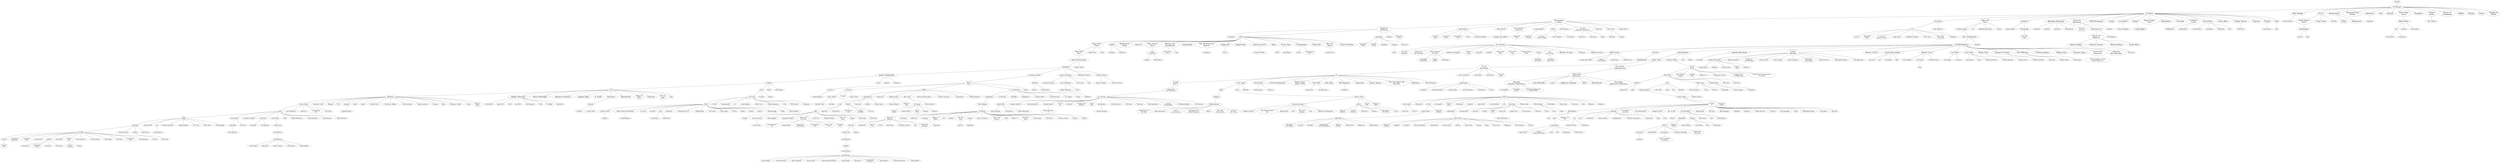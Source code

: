 strict graph "" {
	node [label="\N"];
	507	 [fontsize=30,
		height=0.4722222222222222,
		label=Creed,
		level=1,
		pos="6058.77,13296.88",
		weight=566764,
		width=1.1388888888888888];
	4	 [fontsize=30,
		height=0.4722222222222222,
		label="12 Stones",
		level=1,
		pos="3468.03,10082.93",
		weight=201699,
		width=1.8888888888888888];
	507 -- 4;
	2	 [fontsize=30,
		height=0.4722222222222222,
		label="10 Years",
		level=1,
		pos="-1709.16,-16898.55",
		weight=168158,
		width=1.6805555555555556];
	4 -- 2;
	89	 [fontsize=30,
		height=0.4722222222222222,
		label="Alter Bridge",
		level=1,
		pos="-319.19,9147.42",
		weight=231894,
		width=2.1805555555555554];
	4 -- 89;
	1652	 [fontsize=30,
		height=0.4722222222222222,
		label="P.O.D.",
		level=1,
		pos="7632.46,8670.75",
		weight=523021,
		width=1.2638888888888888];
	4 -- 1652;
	964	 [fontsize=30,
		height=0.4722222222222222,
		label=Hoobastank,
		level=1,
		pos="4128.40,14853.21",
		weight=713239,
		width=2.236111111111111];
	4 -- 964;
	2310	 [fontsize=30,
		height=0.4722222222222222,
		label="Thousand Foot\nKrutch",
		level=1,
		pos="-2804.38,10872.42",
		weight=111872,
		width=4.361111111111111];
	4 -- 2310;
	1257	 [fontsize=30,
		height=0.4722222222222222,
		label=Lifehouse,
		level=1,
		pos="6768.38,11609.67",
		weight=626378,
		width=1.8194444444444444];
	4 -- 1257;
	831	 [fontsize=30,
		height=0.4722222222222222,
		label=Fuel,
		level=1,
		pos="-2263.69,13077.64",
		weight=373212,
		width=0.8194444444444444];
	4 -- 831;
	578	 [fontsize=30,
		height=0.4722222222222222,
		label=Default,
		level=1,
		pos="-185.44,12523.87",
		weight=186893,
		width=1.3333333333333333];
	4 -- 578;
	2312	 [fontsize=30,
		height=0.4722222222222222,
		label="Three Days\nGrace",
		level=1,
		pos="-1185.89,16113.82",
		weight=560425,
		width=3.638888888888889];
	4 -- 2312;
	548	 [fontsize=30,
		height=0.4722222222222222,
		label=Daughtry,
		level=1,
		pos="3890.12,7479.53",
		weight=206038,
		width=1.6944444444444444];
	4 -- 548;
	17	 [fontsize=30,
		height=0.4722222222222222,
		label="3 Doors\nDown",
		level=1,
		pos="1650.54,14078.97",
		weight=949527,
		width=2.875];
	4 -- 17;
	2204	 [fontsize=30,
		height=0.4722222222222222,
		label="Theory of\na Deadman",
		level=1,
		pos="4304.06,14117.67",
		weight=172224,
		width=4.263888888888889];
	4 -- 2204;
	1869	 [fontsize=30,
		height=0.4722222222222222,
		label=Skillet,
		level=1,
		pos="1038.85,5648.88",
		weight=150854,
		width=1.125];
	4 -- 1869;
	960	 [fontsize=30,
		height=0.4722222222222222,
		label=Hinder,
		level=1,
		pos="484.90,7718.64",
		weight=283860,
		width=1.2361111111111112];
	4 -- 960;
	1780	 [fontsize=30,
		height=0.4722222222222222,
		label=Saliva,
		level=1,
		pos="-359.49,14516.61",
		weight=316243,
		width=1.1388888888888888];
	4 -- 1780;
	1672	 [fontsize=30,
		height=0.4722222222222222,
		label="Puddle of\nMudd",
		level=1,
		pos="-978.38,11615.75",
		weight=394073,
		width=3.1527777777777777];
	4 -- 1672;
	14	 [fontsize=30,
		height=0.4722222222222222,
		label="30 Seconds\nto Mars",
		level=1,
		pos="-6937.58,-9385.68",
		weight=723734,
		width=3.9444444444444446];
	2 -- 14;
	1000	 [fontsize=30,
		height=0.4722222222222222,
		label=Incubus,
		level=1,
		pos="-7824.47,-22137.25",
		weight=1214650,
		width=1.4722222222222223];
	2 -- 1000;
	77	 [fontsize=30,
		height=0.4722222222222222,
		label="Alien Ant\nFarm",
		level=1,
		pos="4103.88,-13373.03",
		weight=481750,
		width=3.0];
	2 -- 77;
	675	 [fontsize=30,
		height=0.4722222222222222,
		label=Earshot,
		level=1,
		pos="215.90,-12638.47",
		weight=110482,
		width=1.4444444444444444];
	2 -- 675;
	349	 [fontsize=30,
		height=0.4722222222222222,
		label="Breaking Benjamin",
		level=1,
		pos="3421.46,-21900.67",
		weight=568249,
		width=3.5];
	2 -- 349;
	1804	 [fontsize=30,
		height=0.4722222222222222,
		label="Scars On\nBroadway",
		level=1,
		pos="7279.69,-20808.48",
		weight=111533,
		width=3.9444444444444446];
	2 -- 1804;
	2364	 [fontsize=30,
		height=0.4722222222222222,
		label=TRUSTcompany,
		level=1,
		pos="-5976.60,-17298.19",
		weight=128688,
		width=3.0833333333333335];
	2 -- 2364;
	2356	 [fontsize=30,
		height=0.4722222222222222,
		label=Trapt,
		level=1,
		pos="-3117.25,-13624.02",
		weight=315592,
		width=0.9861111111111112];
	2 -- 2356;
	511	 [fontsize=30,
		height=0.4722222222222222,
		label=Crossfade,
		level=1,
		pos="-7634.68,-19496.78",
		weight=257392,
		width=1.9027777777777777];
	2 -- 511;
	1934	 [fontsize=30,
		height=0.4722222222222222,
		label=Staind,
		level=1,
		pos="-1091.75,-22316.83",
		weight=597418,
		width=1.1944444444444444];
	2 -- 1934;
	1883	 [fontsize=30,
		height=0.4722222222222222,
		label="Smile Empty\nSoul",
		level=1,
		pos="-6572.67,-19258.03",
		weight=149344,
		width=3.5277777777777777];
	2 -- 1883;
	1841	 [fontsize=30,
		height=0.4722222222222222,
		label=Shinedown,
		level=1,
		pos="-4634.40,-20814.73",
		weight=169326,
		width=2.0694444444444446];
	2 -- 1841;
	439	 [fontsize=30,
		height=0.4722222222222222,
		label=Chevelle,
		level=1,
		pos="-3869.64,-20448.67",
		weight=404631,
		width=1.625];
	2 -- 439;
	139	 [fontsize=30,
		height=0.4722222222222222,
		label="A Perfect\nCircle",
		level=1,
		pos="3648.62,-27374.22",
		weight=766161,
		width=3.138888888888889];
	2 -- 139;
	1829	 [fontsize=30,
		height=0.4722222222222222,
		label=Sevendust,
		level=1,
		pos="-3051.59,-25738.16",
		weight=253569,
		width=1.9722222222222223];
	2 -- 1829;
	752	 [fontsize=30,
		height=0.4722222222222222,
		label="Evans Blue",
		level=1,
		pos="-5413.04,-13872.10",
		weight=112431,
		width=2.111111111111111];
	2 -- 752;
	789	 [fontsize=30,
		height=0.4722222222222222,
		label="Finger Eleven",
		level=1,
		pos="-4904.12,-15701.39",
		weight=331711,
		width=2.5833333333333335];
	2 -- 789;
	2011	 [fontsize=30,
		height=0.4722222222222222,
		label=Taproot,
		level=1,
		pos="-1006.88,-21362.26",
		weight=212719,
		width=1.4444444444444444];
	2 -- 2011;
	804	 [fontsize=30,
		height=0.4722222222222222,
		label=Flyleaf,
		level=1,
		pos="-2046.65,-11841.05",
		weight=299290,
		width=1.2361111111111112];
	2 -- 804;
	482	 [fontsize=30,
		height=0.4722222222222222,
		label=Cold,
		level=1,
		pos="2496.11,-17286.37",
		weight=240430,
		width=0.8611111111111112];
	2 -- 482;
	2405	 [fontsize=20,
		height=0.3194444444444444,
		label="Velvet Revolver",
		level=3,
		pos="-802.56,8586.22",
		weight=423957,
		width=1.9583333333333333];
	89 -- 2405;
	9	 [fontsize=30,
		height=0.4722222222222222,
		label="(hed) Planet\nEarth",
		level=1,
		pos="6009.79,5428.17",
		weight=116026,
		width=3.625];
	1652 -- 9;
	505	 [fontsize=30,
		height=0.4722222222222222,
		label="Crazy Town",
		level=1,
		pos="7964.27,6161.26",
		weight=241640,
		width=2.236111111111111];
	1652 -- 505;
	993	 [fontsize=25,
		height=0.3888888888888889,
		label="Ill Niño",
		level=2,
		pos="5853.21,7853.55",
		weight=286781,
		width=1.0694444444444444];
	1652 -- 993;
	1965	 [fontsize=20,
		height=0.3194444444444444,
		label="Story of\nthe Year",
		level=3,
		pos="2410.13,15239.58",
		weight=314696,
		width=2.25];
	964 -- 1965;
	2478	 [fontsize=30,
		height=0.4722222222222222,
		label=Yellowcard,
		level=1,
		pos="7889.31,13931.00",
		weight=638817,
		width=2.0416666666666665];
	964 -- 2478;
	184	 [fontsize=20,
		height=0.3194444444444444,
		label=Augustana,
		level=3,
		pos="8238.78,10427.32",
		weight=281370,
		width=1.3333333333333333];
	1257 -- 184;
	269	 [fontsize=30,
		height=0.4722222222222222,
		label="Billy Talent",
		level=1,
		pos="-4102.96,17018.08",
		weight=515568,
		width=2.0416666666666665];
	2312 -- 269;
	2084	 [fontsize=25,
		height=0.3888888888888889,
		label="The Calling",
		level=2,
		pos="1368.63,15294.40",
		weight=385698,
		width=1.7638888888888888];
	17 -- 2084;
	119	 [fontsize=30,
		height=0.4722222222222222,
		label="Angels &\nAirwaves",
		level=1,
		pos="-13415.20,-14884.94",
		weight=263925,
		width=3.7083333333333335];
	14 -- 119;
	1187	 [fontsize=25,
		height=0.3888888888888889,
		label="Kill Hannah",
		level=2,
		pos="-9025.97,-14037.70",
		weight=139913,
		width=1.7777777777777777];
	14 -- 1187;
	1591	 [fontsize=25,
		height=0.3888888888888889,
		label="Papa Roach",
		level=2,
		pos="-6195.16,-5303.25",
		weight=780535,
		width=1.9166666666666667];
	14 -- 1591;
	1484	 [fontsize=25,
		height=0.3888888888888889,
		label="My Chemical\nRomance",
		level=2,
		pos="-9498.90,-8302.03",
		weight=928094,
		width=3.7916666666666665];
	14 -- 1484;
	1292	 [fontsize=25,
		height=0.3888888888888889,
		label=Lostprophets,
		level=2,
		pos="-7013.65,-11946.86",
		weight=636420,
		width=2.013888888888889];
	14 -- 1292;
	1474	 [fontsize=25,
		height=0.3888888888888889,
		label=Muse,
		level=2,
		pos="-2735.37,-6060.01",
		weight=1629255,
		width=0.8611111111111112];
	14 -- 1474;
	2229	 [fontsize=25,
		height=0.3888888888888889,
		label="The Rasmus",
		level=2,
		pos="-9438.39,-11870.17",
		weight=373522,
		width=1.9722222222222223];
	14 -- 2229;
	2231	 [fontsize=25,
		height=0.3888888888888889,
		label="The Red\nJumpsuit Apparatus",
		level=2,
		pos="-4040.34,-9027.09",
		weight=285699,
		width=4.694444444444445];
	14 -- 2231;
	1648	 [fontsize=25,
		height=0.3888888888888889,
		label=Placebo,
		level=2,
		pos="-10711.78,-10541.52",
		weight=1310676,
		width=1.2638888888888888];
	14 -- 1648;
	2277	 [fontsize=25,
		height=0.3888888888888889,
		label="The Used",
		level=2,
		pos="-8001.79,-7023.95",
		weight=533923,
		width=1.5138888888888888];
	14 -- 2277;
	1266	 [fontsize=25,
		height=0.3888888888888889,
		label="Linkin Park",
		level=2,
		pos="-5491.61,-10455.49",
		weight=1361417,
		width=1.7222222222222223];
	14 -- 1266;
	15	 [fontsize=25,
		height=0.3888888888888889,
		label=311,
		level=2,
		pos="-8976.96,-26698.05",
		weight=417857,
		width=0.5833333333333334];
	1000 -- 15;
	808	 [fontsize=25,
		height=0.3888888888888889,
		label="Foo Fighters",
		level=2,
		pos="-5763.84,-22389.28",
		weight=1524991,
		width=1.9583333333333333];
	1000 -- 808;
	911	 [fontsize=30,
		height=0.4722222222222222,
		label="Guano Apes",
		level=1,
		pos="2308.17,-6314.02",
		weight=484215,
		width=2.3194444444444446];
	77 -- 911;
	1274	 [fontsize=25,
		height=0.3888888888888889,
		label=Lit,
		level=2,
		pos="1786.30,-13509.14",
		weight=192681,
		width=0.375];
	77 -- 1274;
	297	 [fontsize=25,
		height=0.3888888888888889,
		label="Bloodhound Gang",
		level=2,
		pos="4752.97,-11861.15",
		weight=707193,
		width=2.8055555555555554];
	77 -- 297;
	39	 [fontsize=20,
		height=0.3194444444444444,
		label=Adema,
		level=3,
		pos="5207.06,-14382.35",
		weight=320351,
		width=0.8888888888888888];
	77 -- 39;
	701	 [fontsize=20,
		height=0.3194444444444444,
		label="Element Eighty",
		level=3,
		pos="1378.18,-12410.90",
		weight=112829,
		width=1.875];
	675 -- 701;
	1540	 [fontsize=30,
		height=0.4722222222222222,
		label=Nonpoint,
		level=1,
		pos="811.37,-10092.71",
		weight=166970,
		width=1.6805555555555556];
	675 -- 1540;
	884	 [fontsize=20,
		height=0.3194444444444444,
		label=Godsmack,
		level=3,
		pos="3468.12,-19907.51",
		weight=496504,
		width=1.3333333333333333];
	349 -- 884;
	1821	 [fontsize=25,
		height=0.3888888888888889,
		label=Seether,
		level=2,
		pos="5538.77,-21838.97",
		weight=447230,
		width=1.2222222222222223];
	349 -- 1821;
	621	 [fontsize=20,
		height=0.3194444444444444,
		label=Disturbed,
		level=3,
		pos="2033.61,-21585.26",
		weight=737699,
		width=1.1944444444444444];
	349 -- 621;
	1524	 [fontsize=25,
		height=0.3888888888888889,
		label=Nickelback,
		level=2,
		pos="6085.26,-23701.17",
		weight=968277,
		width=1.6805555555555556];
	349 -- 1524;
	1654	 [fontsize=25,
		height=0.3888888888888889,
		label="Poets of\nthe Fall",
		level=2,
		pos="3957.13,-23631.12",
		weight=141689,
		width=2.7083333333333335];
	349 -- 1654;
	2027	 [fontsize=30,
		height=0.4722222222222222,
		label="Tenacious D",
		level=1,
		pos="11565.20,-21208.21",
		weight=688606,
		width=2.3472222222222223];
	1804 -- 2027;
	1201	 [fontsize=20,
		height=0.3194444444444444,
		label="Ko\:042fn",
		level=3,
		pos="8645.50,-19459.57",
		weight=918247,
		width=1.1944444444444444];
	1804 -- 1201;
	452	 [fontsize=25,
		height=0.3888888888888889,
		label="Chris Daughtry",
		level=2,
		pos="-8300.13,-19434.51",
		weight=104854,
		width=2.3194444444444446];
	511 -- 452;
	1264	 [fontsize=30,
		height=0.4722222222222222,
		label="Limp Bizkit",
		level=1,
		pos="272.88,-24585.46",
		weight=809599,
		width=2.0277777777777777];
	1934 -- 1264;
	580	 [fontsize=30,
		height=0.4722222222222222,
		label=Deftones,
		level=1,
		pos="3884.10,-31502.36",
		weight=694891,
		width=1.6805555555555556];
	139 -- 580;
	182	 [fontsize=25,
		height=0.3888888888888889,
		label=Audioslave,
		level=2,
		pos="7464.41,-28610.96",
		weight=948102,
		width=1.7083333333333333];
	139 -- 182;
	664	 [fontsize=20,
		height=0.3194444444444444,
		label="Drowning Pool",
		level=3,
		pos="-4369.14,-24743.14",
		weight=388472,
		width=1.8194444444444444];
	1829 -- 664;
	1924	 [fontsize=20,
		height=0.3194444444444444,
		label=Spineshank,
		level=3,
		pos="-1591.99,-26234.51",
		weight=155880,
		width=1.4583333333333333];
	1829 -- 1924;
	1870	 [fontsize=25,
		height=0.3888888888888889,
		label=Skindred,
		level=2,
		pos="-4651.49,-26556.57",
		weight=102167,
		width=1.375];
	1829 -- 1870;
	1895	 [fontsize=20,
		height=0.3194444444444444,
		label=SOiL,
		level=3,
		pos="-3621.70,-27418.06",
		weight=229038,
		width=0.625];
	1829 -- 1895;
	1186	 [fontsize=25,
		height=0.3888888888888889,
		label="Kid Rock",
		level=2,
		pos="-5880.91,-15318.98",
		weight=260243,
		width=1.4027777777777777];
	789 -- 1186;
	751	 [fontsize=20,
		height=0.3194444444444444,
		label=Evanescence,
		level=3,
		pos="-2117.94,-11017.89",
		weight=1024587,
		width=1.6805555555555556];
	804 -- 751;
	796	 [fontsize=20,
		height=0.3194444444444444,
		label=Flaw,
		level=3,
		pos="2380.84,-16189.89",
		weight=114166,
		width=0.5972222222222222];
	482 -- 796;
	469	 [fontsize=30,
		height=0.4722222222222222,
		label=Clawfinger,
		level=1,
		pos="4276.73,3343.14",
		weight=141198,
		width=1.9722222222222223];
	9 -- 469;
	43	 [fontsize=20,
		height=0.3194444444444444,
		label=AFI,
		level=3,
		pos="-5053.63,16065.94",
		weight=671270,
		width=0.4444444444444444];
	269 -- 43;
	137	 [fontsize=20,
		height=0.3194444444444444,
		label="Anti-Flag",
		level=3,
		pos="-5610.44,18415.28",
		weight=336794,
		width=1.125];
	269 -- 137;
	1733	 [fontsize=20,
		height=0.3194444444444444,
		label="Rise Against",
		level=3,
		pos="-3135.60,15436.89",
		weight=579114,
		width=1.5694444444444444];
	269 -- 1733;
	2044	 [fontsize=20,
		height=0.3194444444444444,
		label="The Almost",
		level=3,
		pos="-13185.34,-16441.94",
		weight=103130,
		width=1.4166666666666667];
	119 -- 2044;
	8	 [fontsize=30,
		height=0.4722222222222222,
		label="+44",
		level=1,
		pos="-22280.11,-20090.87",
		weight=133149,
		width=0.7083333333333334];
	119 -- 8;
	32	 [fontsize=20,
		height=0.3194444444444444,
		label=Acceptance,
		level=3,
		pos="-10917.20,-17707.86",
		weight=184243,
		width=1.4583333333333333];
	119 -- 32;
	110	 [fontsize=20,
		height=0.3194444444444444,
		label=Anberlin,
		level=3,
		pos="-12774.84,-12543.69",
		weight=323719,
		width=1.0277777777777777];
	119 -- 110;
	1074	 [fontsize=20,
		height=0.3194444444444444,
		label="Jimmy Eat\nWorld",
		level=3,
		pos="-14574.17,-16638.44",
		weight=936209,
		width=2.263888888888889];
	119 -- 1074;
	156	 [fontsize=20,
		height=0.3194444444444444,
		label="Armor for\nSleep",
		level=3,
		pos="-8595.92,-15983.94",
		weight=281710,
		width=2.111111111111111];
	1187 -- 156;
	829	 [fontsize=20,
		height=0.3194444444444444,
		label="From First\nto Last",
		level=3,
		pos="-10327.65,-14590.55",
		weight=280945,
		width=2.3333333333333335];
	1187 -- 829;
	1481	 [fontsize=20,
		height=0.3194444444444444,
		label="My American\nHeart",
		level=3,
		pos="-10402.92,-13704.68",
		weight=110999,
		width=2.5416666666666665];
	1187 -- 1481;
	50	 [fontsize=20,
		height=0.3194444444444444,
		label=Aiden,
		level=3,
		pos="-7317.21,-14493.90",
		weight=149984,
		width=0.7222222222222222];
	1187 -- 50;
	939	 [fontsize=20,
		height=0.3194444444444444,
		label="Hawthorne Heights",
		level=3,
		pos="-9537.15,-15582.90",
		weight=287407,
		width=2.375];
	1187 -- 939;
	190	 [fontsize=25,
		height=0.3888888888888889,
		label="Avenged Sevenfold",
		level=2,
		pos="-4527.44,-2000.61",
		weight=431612,
		width=3.013888888888889];
	1591 -- 190;
	743	 [fontsize=20,
		height=0.3194444444444444,
		label="Escape The\nFate",
		level=3,
		pos="-10263.14,-7705.42",
		weight=134628,
		width=2.2777777777777777];
	1484 -- 743;
	836	 [fontsize=20,
		height=0.3194444444444444,
		label="Funeral for\na Friend",
		level=3,
		pos="-6154.23,-12622.24",
		weight=369163,
		width=2.5972222222222223];
	1292 -- 836;
	2178	 [fontsize=20,
		height=0.3194444444444444,
		label="The Last\nShadow Puppets",
		level=3,
		pos="-1829.69,-4589.88",
		weight=161702,
		width=3.4166666666666665];
	1474 -- 2178;
	152	 [fontsize=20,
		height=0.3194444444444444,
		label="Arctic Monkeys",
		level=3,
		pos="-885.40,-6077.30",
		weight=1120718,
		width=1.8888888888888888];
	1474 -- 152;
	2260	 [fontsize=20,
		height=0.3194444444444444,
		label="The Strokes",
		level=3,
		pos="-3052.79,-3809.48",
		weight=1231044,
		width=1.5];
	1474 -- 2260;
	1852	 [fontsize=20,
		height=0.3194444444444444,
		label=Silverstein,
		level=3,
		pos="-3058.18,-8898.51",
		weight=245269,
		width=1.2916666666666667];
	2231 -- 1852;
	1823	 [fontsize=20,
		height=0.3194444444444444,
		label="Senses Fail",
		level=3,
		pos="-2867.99,-10208.65",
		weight=324354,
		width=1.4583333333333333];
	2231 -- 1823;
	1789	 [fontsize=20,
		height=0.3194444444444444,
		label=Saosin,
		level=3,
		pos="-4055.84,-10731.34",
		weight=286090,
		width=0.8611111111111112];
	2231 -- 1789;
	2382	 [fontsize=20,
		height=0.3194444444444444,
		label=Underoath,
		level=3,
		pos="-7848.31,-5775.20",
		weight=329693,
		width=1.3055555555555556];
	2277 -- 2382;
	66	 [fontsize=20,
		height=0.3194444444444444,
		label=Alesana,
		level=3,
		pos="-9046.13,-6645.92",
		weight=122228,
		width=1.0138888888888888];
	2277 -- 66;
	1550	 [fontsize=25,
		height=0.3888888888888889,
		label="O.A.R.",
		level=2,
		pos="-6679.47,-25198.81",
		weight=141947,
		width=1.0555555555555556];
	15 -- 1550;
	2303	 [fontsize=25,
		height=0.3888888888888889,
		label="Third Eye\nBlind",
		level=2,
		pos="-9289.57,-23868.82",
		weight=437023,
		width=2.5555555555555554];
	15 -- 2303;
	841	 [fontsize=25,
		height=0.3888888888888889,
		label="G. Love &\nSpecial Sauce",
		level=2,
		pos="-12616.34,-30540.35",
		weight=192410,
		width=4.055555555555555];
	15 -- 841;
	1980	 [fontsize=25,
		height=0.3888888888888889,
		label="Sugar Ray",
		level=2,
		pos="-11659.33,-26864.37",
		weight=225325,
		width=1.6527777777777777];
	15 -- 1980;
	1876	 [fontsize=25,
		height=0.3888888888888889,
		label="Slightly Stoopid",
		level=2,
		pos="-12459.85,-25455.40",
		weight=161681,
		width=2.4027777777777777];
	15 -- 1876;
	755	 [fontsize=25,
		height=0.3888888888888889,
		label=Everclear,
		level=2,
		pos="-11481.41,-27770.90",
		weight=390700,
		width=1.4722222222222223];
	15 -- 755;
	839	 [fontsize=25,
		height=0.3888888888888889,
		label="Fun Lovin'\nCriminals",
		level=2,
		pos="-10425.50,-24255.89",
		weight=191712,
		width=3.3333333333333335];
	15 -- 839;
	1973	 [fontsize=25,
		height=0.3888888888888889,
		label=Sublime,
		level=2,
		pos="-6211.99,-28673.87",
		weight=664300,
		width=1.2638888888888888];
	15 -- 1973;
	2101	 [fontsize=30,
		height=0.4722222222222222,
		label="The Cranberries",
		level=1,
		pos="3440.10,-2479.43",
		weight=1000991,
		width=3.013888888888889];
	911 -- 2101;
	665	 [fontsize=25,
		height=0.3888888888888889,
		label="Dry Kill\nLogic",
		level=2,
		pos="1387.61,-9142.93",
		weight=115145,
		width=2.2222222222222223];
	1540 -- 665;
	7	 [fontsize=30,
		height=0.4722222222222222,
		label="\"Weird Al\"\nYankovic",
		level=1,
		pos="15508.58,-23584.36",
		weight=286194,
		width=3.9166666666666665];
	2027 -- 7;
	2201	 [fontsize=20,
		height=0.3194444444444444,
		label="The Offspring",
		level=3,
		pos="11927.21,-20365.87",
		weight=1081707,
		width=1.6944444444444444];
	2027 -- 2201;
	1941	 [fontsize=20,
		height=0.3194444444444444,
		label="Static-X",
		level=3,
		pos="3353.27,1316.61",
		weight=424407,
		width=0.9861111111111112];
	469 -- 1941;
	651	 [fontsize=20,
		height=0.3194444444444444,
		label=Dope,
		level=3,
		pos="4247.64,5182.05",
		weight=242776,
		width=0.6666666666666666];
	469 -- 651;
	593	 [fontsize=20,
		height=0.3194444444444444,
		label=Descendents,
		level=3,
		pos="-6135.77,16317.81",
		weight=186414,
		width=1.625];
	43 -- 593;
	1970	 [fontsize=20,
		height=0.3194444444444444,
		label="Strung Out",
		level=3,
		pos="-5000.79,14932.01",
		weight=142081,
		width=1.3472222222222223];
	43 -- 1970;
	339	 [fontsize=30,
		height=0.4722222222222222,
		label="Boys Like\nGirls",
		level=1,
		pos="-35595.59,-15765.90",
		weight=282131,
		width=3.013888888888889];
	8 -- 339;
	1479	 [fontsize=30,
		height=0.4722222222222222,
		label=MxPx,
		level=1,
		pos="-22238.60,-14084.02",
		weight=284328,
		width=1.0416666666666667];
	8 -- 1479;
	333	 [fontsize=30,
		height=0.4722222222222222,
		label="Bowling for\nSoup",
		level=1,
		pos="-19944.54,-23228.98",
		weight=332257,
		width=3.388888888888889];
	8 -- 333;
	1981	 [fontsize=30,
		height=0.4722222222222222,
		label="Sum 41",
		level=1,
		pos="-17908.23,-23065.28",
		weight=781181,
		width=1.4444444444444444];
	8 -- 1981;
	1514	 [fontsize=30,
		height=0.4722222222222222,
		label="New Found\nGlory",
		level=1,
		pos="-24758.71,-14881.46",
		weight=442726,
		width=3.486111111111111];
	8 -- 1514;
	1460	 [fontsize=30,
		height=0.4722222222222222,
		label="Motion City\nSoundtrack",
		level=1,
		pos="-14939.86,-9426.60",
		weight=388212,
		width=4.541666666666667];
	8 -- 1460;
	2488	 [fontsize=30,
		height=0.4722222222222222,
		label=Zebrahead,
		level=1,
		pos="-27714.92,-17446.50",
		weight=201808,
		width=2.0277777777777777];
	8 -- 2488;
	2042	 [fontsize=30,
		height=0.4722222222222222,
		label="The All-American\nRejects",
		level=1,
		pos="-24435.78,-26058.10",
		weight=756405,
		width=4.944444444444445];
	8 -- 2042;
	1978	 [fontsize=30,
		height=0.4722222222222222,
		label=Sugarcult,
		level=1,
		pos="-20414.78,-26198.37",
		weight=411221,
		width=1.7638888888888888];
	8 -- 1978;
	1857	 [fontsize=30,
		height=0.4722222222222222,
		label="Simple Plan",
		level=1,
		pos="-22576.06,-24126.67",
		weight=581407,
		width=2.236111111111111];
	8 -- 1857;
	97	 [fontsize=30,
		height=0.4722222222222222,
		label="American Hi-Fi",
		level=1,
		pos="-16587.70,-14528.07",
		weight=214134,
		width=2.763888888888889];
	8 -- 97;
	1395	 [fontsize=30,
		height=0.4722222222222222,
		label=Mest,
		level=1,
		pos="-21062.48,-16259.29",
		weight=124315,
		width=0.9166666666666666];
	8 -- 1395;
	906	 [fontsize=30,
		height=0.4722222222222222,
		label="Green Day",
		level=1,
		pos="-29571.32,-20915.17",
		weight=1471585,
		width=2.0277777777777777];
	8 -- 906;
	2355	 [fontsize=30,
		height=0.4722222222222222,
		label=Transplants,
		level=1,
		pos="-17525.99,-21066.00",
		weight=144169,
		width=2.1805555555555554];
	8 -- 2355;
	290	 [fontsize=30,
		height=0.4722222222222222,
		label="blink-182",
		level=1,
		pos="-26476.47,-24854.95",
		weight=1110300,
		width=1.6944444444444444];
	8 -- 290;
	336	 [fontsize=30,
		height=0.4722222222222222,
		label="Box Car\nRacer",
		level=1,
		pos="-26181.33,-21860.31",
		weight=263873,
		width=2.9722222222222223];
	8 -- 336;
	892	 [fontsize=30,
		height=0.4722222222222222,
		label="Good Charlotte",
		level=1,
		pos="-25136.92,-17542.51",
		weight=710957,
		width=2.8333333333333335];
	8 -- 892;
	2168	 [fontsize=20,
		height=0.3194444444444444,
		label="The Juliana\nTheory",
		level=3,
		pos="-12092.33,-18182.01",
		weight=166511,
		width=2.5416666666666665];
	32 -- 2168;
	2251	 [fontsize=20,
		height=0.3194444444444444,
		label="The Spill\nCanvas",
		level=3,
		pos="-9220.95,-17989.35",
		weight=164656,
		width=2.263888888888889];
	32 -- 2251;
	1926	 [fontsize=20,
		height=0.3194444444444444,
		label=Spitalfield,
		level=3,
		pos="-9494.12,-16685.77",
		weight=106880,
		width=1.2083333333333333];
	32 -- 1926;
	495	 [fontsize=20,
		height=0.3194444444444444,
		label=Copeland,
		level=3,
		pos="-9702.54,-20135.07",
		weight=249580,
		width=1.1944444444444444];
	32 -- 495;
	1838	 [fontsize=20,
		height=0.3194444444444444,
		label=Sherwood,
		level=3,
		pos="-10853.65,-15993.28",
		weight=102483,
		width=1.2638888888888888];
	32 -- 1838;
	16	 [fontsize=25,
		height=0.3888888888888889,
		label="36 Crazyfists",
		level=2,
		pos="-3459.05,3104.58",
		weight=185875,
		width=2.013888888888889];
	190 -- 16;
	1	 [fontsize=30,
		height=0.4722222222222222,
		label="10,000 Maniacs",
		level=1,
		pos="12725.62,-3336.00",
		weight=185348,
		width=2.9444444444444446];
	2101 -- 1;
	851	 [fontsize=20,
		height=0.3194444444444444,
		label=Garbage,
		level=3,
		pos="2239.17,-2061.60",
		weight=824282,
		width=1.0833333333333333];
	2101 -- 851;
	36	 [fontsize=30,
		height=0.4722222222222222,
		label="Adam Sandler",
		level=1,
		pos="19540.61,-22919.78",
		weight=115794,
		width=2.6527777777777777];
	7 -- 36;
	1722	 [fontsize=30,
		height=0.4722222222222222,
		label="Richard Cheese",
		level=1,
		pos="17606.77,-26851.21",
		weight=214574,
		width=3.0];
	7 -- 1722;
	1451	 [fontsize=30,
		height=0.4722222222222222,
		label="Monty Python",
		level=1,
		pos="13130.02,-25603.96",
		weight=174941,
		width=2.5555555555555554];
	7 -- 1451;
	1915	 [fontsize=30,
		height=0.4722222222222222,
		label="South Park",
		level=1,
		pos="16036.78,-20934.69",
		weight=145323,
		width=2.0694444444444446];
	7 -- 1915;
	2093	 [fontsize=30,
		height=0.4722222222222222,
		label="The Click\nFive",
		level=1,
		pos="-45882.63,-6952.64",
		weight=111724,
		width=2.875];
	339 -- 2093;
	1320	 [fontsize=20,
		height=0.3194444444444444,
		label="Madina Lake",
		level=3,
		pos="-34004.30,-14312.44",
		weight=110233,
		width=1.5972222222222223];
	339 -- 1320;
	411	 [fontsize=20,
		height=0.3194444444444444,
		label=Cartel,
		level=3,
		pos="-36887.23,-18016.59",
		weight=237403,
		width=0.75];
	339 -- 411;
	1222	 [fontsize=20,
		height=0.3194444444444444,
		label=Lagwagon,
		level=3,
		pos="-22344.28,-12939.53",
		weight=221328,
		width=1.2916666666666667];
	1479 -- 1222;
	1623	 [fontsize=20,
		height=0.3194444444444444,
		label=Pennywise,
		level=3,
		pos="-20689.05,-13256.23",
		weight=307364,
		width=1.3472222222222223];
	1479 -- 1623;
	37	 [fontsize=20,
		height=0.3194444444444444,
		label="A Day\nto Remember",
		level=3,
		pos="-24785.16,-13747.82",
		weight=109699,
		width=2.6805555555555554];
	1514 -- 37;
	2254	 [fontsize=20,
		height=0.3194444444444444,
		label="The Starting\nLine",
		level=3,
		pos="-15970.54,-8129.89",
		weight=302519,
		width=2.2777777777777777];
	1460 -- 2254;
	1326	 [fontsize=20,
		height=0.3194444444444444,
		label=Mae,
		level=3,
		pos="-13694.53,-7445.55",
		weight=310303,
		width=0.5416666666666666];
	1460 -- 1326;
	1682	 [fontsize=20,
		height=0.3194444444444444,
		label=Quietdrive,
		level=3,
		pos="-24495.83,-26908.17",
		weight=102244,
		width=1.2777777777777777];
	2042 -- 1682;
	754	 [fontsize=25,
		height=0.3888888888888889,
		label="Eve 6",
		level=2,
		pos="-18233.05,-26064.87",
		weight=317568,
		width=0.8888888888888888];
	1978 -- 754;
	1882	 [fontsize=25,
		height=0.3888888888888889,
		label="Smash Mouth",
		level=2,
		pos="-15787.35,-12603.00",
		weight=414274,
		width=2.1527777777777777];
	97 -- 1882;
	1539	 [fontsize=20,
		height=0.3194444444444444,
		label=NOFX,
		level=3,
		pos="-30988.54,-20905.69",
		weight=484532,
		width=0.7777777777777778];
	906 -- 1539;
	204	 [fontsize=20,
		height=0.3194444444444444,
		label="Bad Religion",
		level=3,
		pos="-30485.76,-22892.94",
		weight=499017,
		width=1.5833333333333333];
	906 -- 204;
	1693	 [fontsize=20,
		height=0.3194444444444444,
		label=Rancid,
		level=3,
		pos="-15847.92,-19602.12",
		weight=371926,
		width=0.875];
	2355 -- 1693;
	2076	 [fontsize=20,
		height=0.3194444444444444,
		label="The Bouncing\nSouls",
		level=3,
		pos="-16290.09,-21768.74",
		weight=180190,
		width=2.6527777777777777];
	2355 -- 2076;
	81	 [fontsize=20,
		height=0.3194444444444444,
		label="Alkaline Trio",
		level=3,
		pos="-27060.37,-22468.08",
		weight=437715,
		width=1.5416666666666667];
	336 -- 81;
	693	 [fontsize=20,
		height=0.3194444444444444,
		label=Eisley,
		level=3,
		pos="-12205.53,-22701.17",
		weight=244923,
		width=0.75];
	495 -- 693;
	84	 [fontsize=25,
		height=0.3888888888888889,
		label="All That\nRemains",
		level=2,
		pos="-4110.10,7727.30",
		weight=193659,
		width=2.8472222222222223];
	16 -- 84;
	373	 [fontsize=25,
		height=0.3888888888888889,
		label="Bullet For\nMy Valentine",
		level=2,
		pos="-5518.73,5736.71",
		weight=472966,
		width=3.7916666666666665];
	16 -- 373;
	828	 [fontsize=25,
		height=0.3888888888888889,
		label="From Autumn\nto Ashes",
		level=2,
		pos="-1954.91,-976.95",
		weight=238174,
		width=3.75];
	16 -- 828;
	1189	 [fontsize=25,
		height=0.3888888888888889,
		label="Killswitch Engage",
		level=2,
		pos="-6145.45,6204.71",
		weight=398244,
		width=2.7222222222222223];
	16 -- 1189;
	1015	 [fontsize=25,
		height=0.3888888888888889,
		label="It Dies\nToday",
		level=2,
		pos="-872.38,2688.84",
		weight=116737,
		width=2.25];
	16 -- 1015;
	2384	 [fontsize=25,
		height=0.3888888888888889,
		label=Unearth,
		level=2,
		pos="-730.69,4483.61",
		weight=133483,
		width=1.2361111111111112];
	16 -- 2384;
	389	 [fontsize=25,
		height=0.3888888888888889,
		label=Caliban,
		level=2,
		pos="-6791.95,4438.28",
		weight=119761,
		width=1.1805555555555556];
	16 -- 389;
	1656	 [fontsize=25,
		height=0.3888888888888889,
		label="Poison the\nWell",
		level=2,
		pos="-116.94,1902.15",
		weight=122812,
		width=2.611111111111111];
	16 -- 1656;
	938	 [fontsize=25,
		height=0.3888888888888889,
		label="Haste the\nDay",
		level=2,
		pos="-1398.27,4588.42",
		weight=118110,
		width=2.4027777777777777];
	16 -- 938;
	185	 [fontsize=25,
		height=0.3888888888888889,
		label="August Burns\nRed",
		level=2,
		pos="-7529.47,4244.24",
		weight=102240,
		width=3.013888888888889];
	16 -- 185;
	177	 [fontsize=25,
		height=0.3888888888888889,
		label=Atreyu,
		level=2,
		pos="-6762.35,2634.81",
		weight=366050,
		width=1.0138888888888888];
	16 -- 177;
	167	 [fontsize=25,
		height=0.3888888888888889,
		label="As I\nLay Dying",
		level=2,
		pos="-1938.17,942.35",
		weight=276169,
		width=2.4444444444444446];
	16 -- 167;
	285	 [fontsize=25,
		height=0.3888888888888889,
		label="Bleeding Through",
		level=2,
		pos="-5892.15,1382.98",
		weight=145649,
		width=2.75];
	16 -- 285;
	447	 [fontsize=25,
		height=0.3888888888888889,
		label=Chimaira,
		level=2,
		pos="-3286.18,4946.20",
		weight=217271,
		width=1.4027777777777777];
	16 -- 447;
	692	 [fontsize=25,
		height=0.3888888888888889,
		label="Eighteen Visions",
		level=2,
		pos="-5352.52,-32.10",
		weight=106094,
		width=2.5972222222222223];
	16 -- 692;
	248	 [fontsize=30,
		height=0.4722222222222222,
		label="Beth Orton",
		level=1,
		pos="16950.20,-16001.04",
		weight=312380,
		width=2.0277777777777777];
	1 -- 248;
	1716	 [fontsize=30,
		height=0.4722222222222222,
		label="R.E.M.",
		level=1,
		pos="10547.23,8295.41",
		weight=1314084,
		width=1.2777777777777777];
	1 -- 1716;
	554	 [fontsize=30,
		height=0.4722222222222222,
		label="David Byrne",
		level=1,
		pos="20679.12,-12467.42",
		weight=155448,
		width=2.2777777777777777];
	1 -- 554;
	1497	 [fontsize=30,
		height=0.4722222222222222,
		label="Natalie Merchant",
		level=1,
		pos="8634.94,-9708.04",
		weight=241734,
		width=3.1527777777777777];
	1 -- 1497;
	19	 [fontsize=30,
		height=0.4722222222222222,
		label="4 Non\nBlondes",
		level=1,
		pos="19834.29,13994.96",
		weight=176534,
		width=2.9722222222222223];
	1 -- 19;
	1835	 [fontsize=30,
		height=0.4722222222222222,
		label="Shawn Colvin",
		level=1,
		pos="10879.60,-741.28",
		weight=171442,
		width=2.5555555555555554];
	1 -- 1835;
	1793	 [fontsize=30,
		height=0.4722222222222222,
		label="Sarah McLachlan",
		level=1,
		pos="13363.53,5131.24",
		weight=691754,
		width=3.25];
	1 -- 1793;
	1839	 [fontsize=30,
		height=0.4722222222222222,
		label="Sheryl Crow",
		level=1,
		pos="9216.77,2680.82",
		weight=605660,
		width=2.2777777777777777];
	1 -- 1839;
	1279	 [fontsize=30,
		height=0.4722222222222222,
		label="Liz Phair",
		level=1,
		pos="8091.99,-4976.14",
		weight=271289,
		width=1.625];
	1 -- 1279;
	1272	 [fontsize=30,
		height=0.4722222222222222,
		label="Lisa Loeb",
		level=1,
		pos="4893.92,-4727.78",
		weight=274835,
		width=1.8194444444444444];
	1 -- 1272;
	1605	 [fontsize=30,
		height=0.4722222222222222,
		label="Paula Cole",
		level=1,
		pos="9287.14,-712.78",
		weight=176111,
		width=2.0416666666666665];
	1 -- 1605;
	1860	 [fontsize=30,
		height=0.4722222222222222,
		label="Sinéad O'Connor",
		level=1,
		pos="16257.16,2216.31",
		weight=431116,
		width=3.1944444444444446];
	1 -- 1860;
	545	 [fontsize=30,
		height=0.4722222222222222,
		label="Dar Williams",
		level=1,
		pos="6193.89,-457.03",
		weight=143227,
		width=2.3472222222222223];
	1 -- 545;
	500	 [fontsize=30,
		height=0.4722222222222222,
		label="Cowboy Junkies",
		level=1,
		pos="7768.03,-7905.73",
		weight=137255,
		width=3.0416666666666665];
	1 -- 500;
	1002	 [fontsize=30,
		height=0.4722222222222222,
		label="Indigo Girls",
		level=1,
		pos="11889.21,-8612.21",
		weight=175174,
		width=2.111111111111111];
	1 -- 1002;
	1992	 [fontsize=30,
		height=0.4722222222222222,
		label="Suzanne Vega",
		level=1,
		pos="10348.62,-5188.91",
		weight=365231,
		width=2.736111111111111];
	1 -- 1992;
	504	 [fontsize=30,
		height=0.4722222222222222,
		label="Crash Test\nDummies",
		level=1,
		pos="13185.79,-13154.41",
		weight=186053,
		width=4.152777777777778];
	1 -- 504;
	2331	 [fontsize=30,
		height=0.4722222222222222,
		label="Toad the\nWet Sprocket",
		level=1,
		pos="8463.30,-13634.23",
		weight=155873,
		width=4.5];
	1 -- 2331;
	532	 [fontsize=20,
		height=0.3194444444444444,
		label="Dane Cook",
		level=3,
		pos="20468.77,-22778.22",
		weight=143278,
		width=1.4027777777777777];
	36 -- 532;
	1064	 [fontsize=30,
		height=0.4722222222222222,
		label="Jesse McCartney",
		level=1,
		pos="-46664.42,5067.35",
		weight=202719,
		width=3.2222222222222223];
	2093 -- 1064;
	449	 [fontsize=20,
		height=0.3194444444444444,
		label=Chiodos,
		level=3,
		pos="-24641.46,-12449.05",
		weight=195920,
		width=1.0277777777777777];
	37 -- 449;
	732	 [fontsize=20,
		height=0.3194444444444444,
		label="Enter Shikari",
		level=3,
		pos="-25904.70,-13337.57",
		weight=181388,
		width=1.5972222222222223];
	37 -- 732;
	1805	 [fontsize=20,
		height=0.3194444444444444,
		label="Scary Kids\nScaring Kids",
		level=3,
		pos="-1975.05,-2531.12",
		weight=169599,
		width=3.125];
	828 -- 1805;
	170	 [fontsize=20,
		height=0.3194444444444444,
		label="A Static\nLullaby",
		level=3,
		pos="-3650.08,-1966.12",
		weight=146199,
		width=2.0694444444444446];
	828 -- 170;
	70	 [fontsize=20,
		height=0.3194444444444444,
		label=Alexisonfire,
		level=3,
		pos="-878.90,-2078.34",
		weight=289077,
		width=1.4444444444444444];
	828 -- 70;
	356	 [fontsize=20,
		height=0.3194444444444444,
		label="Bring Me\nthe Horizon",
		level=3,
		pos="-7549.16,2695.84",
		weight=131398,
		width=2.763888888888889];
	177 -- 356;
	2113	 [fontsize=20,
		height=0.3194444444444444,
		label="The Devil\nWears Prada",
		level=3,
		pos="-998.04,558.82",
		weight=104401,
		width=3.0277777777777777];
	167 -- 2113;
	10	 [fontsize=30,
		height=0.4722222222222222,
		label="*NSYNC",
		level=1,
		pos="-36138.61,18440.42",
		weight=286836,
		width=1.625];
	1064 -- 10;
	958	 [fontsize=25,
		height=0.3888888888888889,
		label="Hilary Duff",
		level=2,
		pos="-50035.91,3642.57",
		weight=408619,
		width=1.625];
	1064 -- 958;
	1143	 [fontsize=30,
		height=0.4722222222222222,
		label="Justin Timberlake",
		level=1,
		pos="-28382.31,21249.98",
		weight=972050,
		width=3.2777777777777777];
	10 -- 1143;
	1799	 [fontsize=25,
		height=0.3888888888888889,
		label="Savage Garden",
		level=2,
		pos="-33538.54,15329.35",
		weight=403602,
		width=2.4444444444444446];
	10 -- 1799;
	1065	 [fontsize=25,
		height=0.3888888888888889,
		label="Jessica Simpson",
		level=2,
		pos="-36764.72,24562.79",
		weight=298868,
		width=2.611111111111111];
	10 -- 1065;
	199	 [fontsize=25,
		height=0.3888888888888889,
		label="Backstreet Boys",
		level=2,
		pos="-38769.04,17231.41",
		weight=450420,
		width=2.513888888888889];
	10 -- 199;
	1331	 [fontsize=25,
		height=0.3888888888888889,
		label="Mandy Moore",
		level=2,
		pos="-33749.91,21852.96",
		weight=281127,
		width=2.125];
	10 -- 1331;
	2391	 [fontsize=30,
		height=0.4722222222222222,
		label=Usher,
		level=1,
		pos="-20006.91,16774.09",
		weight=546757,
		width=1.125];
	1143 -- 2391;
	461	 [fontsize=25,
		height=0.3888888888888889,
		label=Ciara,
		level=2,
		pos="-30800.73,19808.99",
		weight=405789,
		width=0.8333333333333334];
	1143 -- 461;
	253	 [fontsize=20,
		height=0.3194444444444444,
		label=Beyoncé,
		level=3,
		pos="-28547.83,23545.87",
		weight=806626,
		width=1.0833333333333333];
	1143 -- 253;
	2324	 [fontsize=20,
		height=0.3194444444444444,
		label=Timbaland,
		level=3,
		pos="-27987.67,23495.73",
		weight=572821,
		width=1.3055555555555556];
	1143 -- 2324;
	33	 [fontsize=25,
		height=0.3888888888888889,
		label="Ace of\nBase",
		level=2,
		pos="-35615.18,11046.72",
		weight=371921,
		width=2.0694444444444446];
	1799 -- 33;
	1763	 [fontsize=25,
		height=0.3888888888888889,
		label=Roxette,
		level=2,
		pos="-35597.12,15051.51",
		weight=461144,
		width=1.2083333333333333];
	1799 -- 1763;
	1685	 [fontsize=25,
		height=0.3888888888888889,
		label="Rachel Stevens",
		level=2,
		pos="-36942.79,27908.79",
		weight=131031,
		width=2.4444444444444446];
	1065 -- 1685;
	863	 [fontsize=25,
		height=0.3888888888888889,
		label="Geri Halliwell",
		level=2,
		pos="-41151.66,24745.65",
		weight=163415,
		width=2.0277777777777777];
	1065 -- 863;
	1249	 [fontsize=20,
		height=0.3194444444444444,
		label="Leona Lewis",
		level=3,
		pos="-33763.90,25440.95",
		weight=481890,
		width=1.5694444444444444];
	1065 -- 1249;
	1581	 [fontsize=20,
		height=0.3194444444444444,
		label="P!nk",
		level=3,
		pos="-38446.98,22643.64",
		weight=293683,
		width=0.5694444444444444];
	1065 -- 1581;
	176	 [fontsize=25,
		height=0.3888888888888889,
		label="Atomic Kitten",
		level=2,
		pos="-31507.54,23010.44",
		weight=191060,
		width=2.0555555555555554];
	1331 -- 176;
	2395	 [fontsize=20,
		height=0.3194444444444444,
		label="Vanessa Carlton",
		level=3,
		pos="-32316.02,21650.27",
		weight=403428,
		width=2.0555555555555554];
	1331 -- 2395;
	3	 [fontsize=30,
		height=0.4722222222222222,
		label=112,
		level=1,
		pos="-18931.28,20710.67",
		weight=145079,
		width=0.7083333333333334];
	2391 -- 3;
	56	 [fontsize=25,
		height=0.3888888888888889,
		label=Akon,
		level=2,
		pos="-18545.13,13331.90",
		weight=589097,
		width=0.7916666666666666];
	2391 -- 56;
	1507	 [fontsize=25,
		height=0.3888888888888889,
		label=Nelly,
		level=2,
		pos="-20343.39,18523.42",
		weight=458759,
		width=0.7777777777777778];
	2391 -- 1507;
	1097	 [fontsize=20,
		height=0.3194444444444444,
		label="John Legend",
		level=3,
		pos="-20835.88,15766.73",
		weight=420828,
		width=1.6111111111111112];
	2391 -- 1097;
	63	 [fontsize=25,
		height=0.3888888888888889,
		label=Alcazar,
		level=2,
		pos="-36494.99,12424.61",
		weight=109594,
		width=1.1666666666666667];
	33 -- 63;
	25	 [fontsize=25,
		height=0.3888888888888889,
		label="A*Teens",
		level=2,
		pos="-37684.33,10393.47",
		weight=106133,
		width=1.3333333333333333];
	33 -- 25;
	27	 [fontsize=25,
		height=0.3888888888888889,
		label=ABBA,
		level=2,
		pos="-33345.27,2161.06",
		weight=629716,
		width=0.9305555555555556];
	33 -- 27;
	13	 [fontsize=25,
		height=0.3888888888888889,
		label="2 Unlimited",
		level=2,
		pos="-25769.08,13039.52",
		weight=165877,
		width=1.75];
	33 -- 13;
	146	 [fontsize=25,
		height=0.3888888888888889,
		label=Aqua,
		level=2,
		pos="-33059.64,12462.85",
		weight=276105,
		width=0.8194444444444444];
	33 -- 146;
	321	 [fontsize=20,
		height=0.3194444444444444,
		label="Bon Jovi",
		level=3,
		pos="-35068.41,13593.21",
		weight=858344,
		width=1.0694444444444444];
	1763 -- 321;
	1723	 [fontsize=20,
		height=0.3194444444444444,
		label="Richard Marx",
		level=3,
		pos="-36270.65,15770.21",
		weight=180069,
		width=1.6527777777777777];
	1763 -- 1723;
	1212	 [fontsize=25,
		height=0.3888888888888889,
		label="Kylie Minogue",
		level=2,
		pos="-42115.44,22315.88",
		weight=780058,
		width=2.1944444444444446];
	863 -- 1212;
	436	 [fontsize=25,
		height=0.3888888888888889,
		label=Cher,
		level=2,
		pos="-42751.24,24634.11",
		weight=373372,
		width=0.7638888888888888];
	863 -- 436;
	1448	 [fontsize=30,
		height=0.4722222222222222,
		label=Monica,
		level=1,
		pos="-13035.88,23023.14",
		weight=154430,
		width=1.3472222222222223];
	3 -- 1448;
	310	 [fontsize=30,
		height=0.4722222222222222,
		label="Bobby Valentino",
		level=1,
		pos="-11261.97,17727.43",
		weight=106056,
		width=3.0416666666666665];
	3 -- 310;
	353	 [fontsize=30,
		height=0.4722222222222222,
		label="Brian McKnight",
		level=1,
		pos="-21073.63,19022.67",
		weight=143823,
		width=2.8333333333333335];
	3 -- 353;
	1350	 [fontsize=30,
		height=0.4722222222222222,
		label="Marques Houston",
		level=1,
		pos="-24155.99,22439.80",
		weight=101278,
		width=3.2916666666666665];
	3 -- 1350;
	1024	 [fontsize=30,
		height=0.4722222222222222,
		label="Jagged Edge",
		level=1,
		pos="-23045.57,20038.26",
		weight=120661,
		width=2.4583333333333335];
	3 -- 1024;
	1736	 [fontsize=30,
		height=0.4722222222222222,
		label="R. Kelly",
		level=1,
		pos="-17687.05,16886.03",
		weight=377998,
		width=1.4444444444444444];
	3 -- 1736;
	870	 [fontsize=30,
		height=0.4722222222222222,
		label=Ginuwine,
		level=1,
		pos="-20529.57,25060.80",
		weight=139416,
		width=1.75];
	3 -- 870;
	283	 [fontsize=30,
		height=0.4722222222222222,
		label=Blackstreet,
		level=1,
		pos="-21073.37,22939.06",
		weight=101549,
		width=2.0694444444444446];
	3 -- 283;
	342	 [fontsize=30,
		height=0.4722222222222222,
		label="Boyz II\nMen",
		level=1,
		pos="-15911.83,18270.88",
		weight=224997,
		width=2.4444444444444446];
	3 -- 342;
	1565	 [fontsize=30,
		height=0.4722222222222222,
		label=Omarion,
		level=1,
		pos="-16163.67,16088.63",
		weight=160896,
		width=1.6111111111111112];
	3 -- 1565;
	1167	 [fontsize=30,
		height=0.4722222222222222,
		label="K-Ci &\nJoJo",
		level=1,
		pos="-24311.23,20600.83",
		weight=113379,
		width=2.4444444444444446];
	3 -- 1167;
	1083	 [fontsize=30,
		height=0.4722222222222222,
		label=Joe,
		level=1,
		pos="-22612.69,22695.01",
		weight=135278,
		width=0.6805555555555556];
	3 -- 1083;
	21	 [fontsize=25,
		height=0.3888888888888889,
		label="50 Cent",
		level=2,
		pos="-14213.69,10652.13",
		weight=685200,
		width=1.2222222222222223];
	56 -- 21;
	801	 [fontsize=20,
		height=0.3194444444444444,
		label="Flo Rida",
		level=3,
		pos="-19802.00,13007.74",
		weight=152190,
		width=1.0416666666666667];
	56 -- 801;
	1318	 [fontsize=20,
		height=0.3194444444444444,
		label=Madcon,
		level=3,
		pos="-17926.39,14505.94",
		weight=109168,
		width=1.0];
	56 -- 1318;
	538	 [fontsize=20,
		height=0.3194444444444444,
		label="Dannii Minogue",
		level=3,
		pos="-37581.34,12759.84",
		weight=153685,
		width=1.9305555555555556];
	63 -- 538;
	872	 [fontsize=25,
		height=0.3888888888888889,
		label="Girls Aloud",
		level=2,
		pos="-37249.67,8114.21",
		weight=329039,
		width=1.7083333333333333];
	25 -- 872;
	1808	 [fontsize=25,
		height=0.3888888888888889,
		label="S Club\n7",
		level=2,
		pos="-39707.46,10198.93",
		weight=135593,
		width=1.5277777777777777];
	25 -- 1808;
	1922	 [fontsize=25,
		height=0.3888888888888889,
		label="Spice Girls",
		level=2,
		pos="-38715.98,11680.60",
		weight=445519,
		width=1.6805555555555556];
	25 -- 1922;
	749	 [fontsize=25,
		height=0.3888888888888889,
		label=Eurythmics,
		level=2,
		pos="-39952.92,6320.24",
		weight=537321,
		width=1.7222222222222223];
	27 -- 749;
	319	 [fontsize=25,
		height=0.3888888888888889,
		label="Boney M.",
		level=2,
		pos="-35374.49,-1056.25",
		weight=251367,
		width=1.4722222222222223];
	27 -- 319;
	205	 [fontsize=25,
		height=0.3888888888888889,
		label=Bananarama,
		level=2,
		pos="-32565.70,-3997.03",
		weight=222532,
		width=2.0];
	27 -- 205;
	229	 [fontsize=25,
		height=0.3888888888888889,
		label="Bee Gees",
		level=2,
		pos="-28427.50,1793.81",
		weight=477389,
		width=1.5555555555555556];
	27 -- 229;
	1564	 [fontsize=25,
		height=0.3888888888888889,
		label="Olivia Newton-John",
		level=2,
		pos="-31274.27,471.02",
		weight=127094,
		width=3.013888888888889];
	27 -- 1564;
	646	 [fontsize=25,
		height=0.3888888888888889,
		label="Donna Summer",
		level=2,
		pos="-35932.92,2129.55",
		weight=285175,
		width=2.4444444444444446];
	27 -- 646;
	409	 [fontsize=25,
		height=0.3888888888888889,
		label=Carpenters,
		level=2,
		pos="-32153.58,4588.72",
		weight=272974,
		width=1.7222222222222223];
	27 -- 409;
	2413	 [fontsize=25,
		height=0.3888888888888889,
		label="Village People",
		level=2,
		pos="-33448.73,-986.59",
		weight=154812,
		width=2.2222222222222223];
	27 -- 2413;
	2407	 [fontsize=25,
		height=0.3888888888888889,
		label=Vengaboys,
		level=2,
		pos="-21886.20,12780.62",
		weight=151163,
		width=1.75];
	13 -- 2407;
	1216	 [fontsize=25,
		height=0.3888888888888889,
		label="La Bouche",
		level=2,
		pos="-23943.25,13976.98",
		weight=116885,
		width=1.6666666666666667];
	13 -- 1216;
	627	 [fontsize=25,
		height=0.3888888888888889,
		label="DJ BoBo",
		level=2,
		pos="-25359.14,11010.73",
		weight=109025,
		width=1.375];
	13 -- 627;
	924	 [fontsize=25,
		height=0.3888888888888889,
		label=Haddaway,
		level=2,
		pos="-24820.52,10257.29",
		weight=236096,
		width=1.6527777777777777];
	13 -- 924;
	514	 [fontsize=25,
		height=0.3888888888888889,
		label="Culture Beat",
		level=2,
		pos="-23614.71,11577.40",
		weight=128375,
		width=1.9305555555555556];
	13 -- 514;
	2017	 [fontsize=25,
		height=0.3888888888888889,
		label=Technotronic,
		level=2,
		pos="-27328.01,14373.47",
		weight=113775,
		width=2.013888888888889];
	13 -- 2017;
	656	 [fontsize=25,
		height=0.3888888888888889,
		label="Dr. Alban",
		level=2,
		pos="-28477.35,13279.92",
		weight=121557,
		width=1.4583333333333333];
	13 -- 656;
	1888	 [fontsize=25,
		height=0.3888888888888889,
		label="Snap!",
		level=2,
		pos="-23167.81,10750.01",
		weight=196869,
		width=0.9166666666666666];
	13 -- 1888;
	889	 [fontsize=20,
		height=0.3194444444444444,
		label=Goldfrapp,
		level=3,
		pos="-41977.18,20264.36",
		weight=906439,
		width=1.2222222222222223];
	1212 -- 889;
	76	 [fontsize=25,
		height=0.3888888888888889,
		label="Alicia Keys",
		level=2,
		pos="-9348.52,29262.75",
		weight=747095,
		width=1.7083333333333333];
	1448 -- 76;
	1183	 [fontsize=25,
		height=0.3888888888888889,
		label="Keyshia Cole",
		level=2,
		pos="-15748.36,24924.77",
		weight=155449,
		width=2.0555555555555554];
	1448 -- 1183;
	347	 [fontsize=25,
		height=0.3888888888888889,
		label=Brandy,
		level=2,
		pos="-10541.02,25957.66",
		weight=258100,
		width=1.1111111111111112];
	1448 -- 347;
	2330	 [fontsize=25,
		height=0.3888888888888889,
		label=TLC,
		level=2,
		pos="-16166.59,24981.27",
		weight=333436,
		width=0.6666666666666666];
	1448 -- 2330;
	163	 [fontsize=25,
		height=0.3888888888888889,
		label=Ashanti,
		level=2,
		pos="-8430.97,25097.83",
		weight=287385,
		width=1.1666666666666667];
	1448 -- 163;
	1172	 [fontsize=25,
		height=0.3888888888888889,
		label=Kelis,
		level=2,
		pos="-9286.30,21550.99",
		weight=441679,
		width=0.7638888888888888];
	1448 -- 1172;
	2008	 [fontsize=25,
		height=0.3888888888888889,
		label=Tamia,
		level=2,
		pos="-12915.72,26212.02",
		weight=118430,
		width=0.9722222222222222];
	1448 -- 2008;
	765	 [fontsize=25,
		height=0.3888888888888889,
		label="Faith Evans",
		level=2,
		pos="-13104.62,26670.28",
		weight=136879,
		width=1.8472222222222223];
	1448 -- 765;
	457	 [fontsize=25,
		height=0.3888888888888889,
		label="Christina Milian",
		level=2,
		pos="-13919.15,20577.93",
		weight=221628,
		width=2.375];
	1448 -- 457;
	2341	 [fontsize=25,
		height=0.3888888888888889,
		label="Toni Braxton",
		level=2,
		pos="-17144.04,24213.41",
		weight=289811,
		width=1.9722222222222223];
	1448 -- 2341;
	1039	 [fontsize=25,
		height=0.3888888888888889,
		label="Janet Jackson",
		level=2,
		pos="-15348.88,21297.15",
		weight=474302,
		width=2.2222222222222223];
	1448 -- 1039;
	98	 [fontsize=25,
		height=0.3888888888888889,
		label=Amerie,
		level=2,
		pos="-9566.23,23285.73",
		weight=254164,
		width=1.1111111111111112];
	1448 -- 98;
	1480	 [fontsize=25,
		height=0.3888888888888889,
		label=Mya,
		level=2,
		pos="-13109.25,20298.11",
		weight=190710,
		width=0.6666666666666666];
	1448 -- 1480;
	594	 [fontsize=25,
		height=0.3888888888888889,
		label="Destiny's Child",
		level=2,
		pos="-16054.53,23626.91",
		weight=571296,
		width=2.2916666666666665];
	1448 -- 594;
	2370	 [fontsize=25,
		height=0.3888888888888889,
		label=Tweet,
		level=2,
		pos="-11275.94,20746.21",
		weight=100295,
		width=0.9583333333333334];
	1448 -- 2370;
	1357	 [fontsize=25,
		height=0.3888888888888889,
		label="Mary J.\nBlige",
		level=2,
		pos="-11583.62,26527.09",
		weight=397642,
		width=2.2083333333333335];
	1448 -- 1357;
	450	 [fontsize=20,
		height=0.3194444444444444,
		label="Chris Brown",
		level=3,
		pos="-12787.18,18920.39",
		weight=451767,
		width=1.5138888888888888];
	310 -- 450;
	1035	 [fontsize=20,
		height=0.3194444444444444,
		label="Jamie Foxx",
		level=3,
		pos="-9127.55,17755.01",
		weight=114725,
		width=1.4305555555555556];
	310 -- 1035;
	2351	 [fontsize=20,
		height=0.3194444444444444,
		label="T-Pain",
		level=3,
		pos="-13704.30,17170.78",
		weight=193718,
		width=0.8194444444444444];
	310 -- 2351;
	334	 [fontsize=20,
		height=0.3194444444444444,
		label="Bow Wow",
		level=3,
		pos="-10121.13,15633.97",
		weight=117273,
		width=1.2361111111111112];
	310 -- 334;
	1815	 [fontsize=20,
		height=0.3194444444444444,
		label="Sean Kingston",
		level=3,
		pos="-13964.41,17406.48",
		weight=289357,
		width=1.8194444444444444];
	310 -- 1815;
	1520	 [fontsize=20,
		height=0.3194444444444444,
		label="Ne-Yo",
		level=3,
		pos="-10598.54,19346.44",
		weight=449705,
		width=0.7916666666666666];
	310 -- 1520;
	1615	 [fontsize=25,
		height=0.3888888888888889,
		label="P. Diddy",
		level=2,
		pos="-9430.78,15705.95",
		weight=162745,
		width=1.3194444444444444];
	310 -- 1615;
	195	 [fontsize=20,
		height=0.3194444444444444,
		label="Baby Bash",
		level=3,
		pos="-8955.97,17215.51",
		weight=132986,
		width=1.3472222222222223];
	310 -- 195;
	26	 [fontsize=25,
		height=0.3888888888888889,
		label=Aaliyah,
		level=2,
		pos="-22832.68,24565.70",
		weight=377241,
		width=1.1388888888888888];
	870 -- 26;
	11	 [fontsize=25,
		height=0.3888888888888889,
		label="2Pac",
		level=2,
		pos="-11675.09,-1160.89",
		weight=562588,
		width=0.7916666666666666];
	21 -- 11;
	915	 [fontsize=25,
		height=0.3888888888888889,
		label="G-Unit",
		level=2,
		pos="-14184.90,13837.78",
		weight=166524,
		width=1.0138888888888888];
	21 -- 915;
	2483	 [fontsize=25,
		height=0.3888888888888889,
		label="Young Buck",
		level=2,
		pos="-12372.50,7944.49",
		weight=126393,
		width=1.875];
	21 -- 2483;
	2317	 [fontsize=25,
		height=0.3888888888888889,
		label="T.I.",
		level=2,
		pos="-16498.03,12836.91",
		weight=407077,
		width=0.5138888888888888];
	21 -- 2317;
	1284	 [fontsize=25,
		height=0.3888888888888889,
		label="Lloyd Banks",
		level=2,
		pos="-12038.11,9188.39",
		weight=141309,
		width=1.9027777777777777];
	21 -- 1284;
	1552	 [fontsize=25,
		height=0.3888888888888889,
		label="Obie Trice",
		level=2,
		pos="-11204.40,10490.10",
		weight=143269,
		width=1.6111111111111112];
	21 -- 1552;
	376	 [fontsize=25,
		height=0.3888888888888889,
		label="Busta Rhymes",
		level=2,
		pos="-14689.53,13227.32",
		weight=398590,
		width=2.263888888888889];
	21 -- 376;
	525	 [fontsize=25,
		height=0.3888888888888889,
		label=D12,
		level=2,
		pos="-11820.33,11540.06",
		weight=242564,
		width=0.6388888888888888];
	21 -- 525;
	2451	 [fontsize=25,
		height=0.3888888888888889,
		label="Will Smith",
		level=2,
		pos="-12734.81,13071.38",
		weight=322201,
		width=1.5555555555555556];
	21 -- 2451;
	764	 [fontsize=25,
		height=0.3888888888888889,
		label=Fabolous,
		level=2,
		pos="-11772.67,13364.00",
		weight=216202,
		width=1.4305555555555556];
	21 -- 764;
	844	 [fontsize=20,
		height=0.3194444444444444,
		label="Gabriella Cilmi",
		level=3,
		pos="-38188.92,7443.73",
		weight=229391,
		width=1.8194444444444444];
	872 -- 844;
	1263	 [fontsize=20,
		height=0.3194444444444444,
		label="Lily Allen",
		level=3,
		pos="-35900.39,7149.07",
		weight=735619,
		width=1.125];
	872 -- 1263;
	49	 [fontsize=25,
		height=0.3888888888888889,
		label="a-ha",
		level=2,
		pos="-43937.96,4747.34",
		weight=543486,
		width=0.7083333333333334];
	749 -- 49;
	245	 [fontsize=25,
		height=0.3888888888888889,
		label=Berlin,
		level=2,
		pos="-39167.86,1864.45",
		weight=156754,
		width=0.8888888888888888];
	749 -- 245;
	2380	 [fontsize=25,
		height=0.3888888888888889,
		label=Ultravox,
		level=2,
		pos="-41787.41,4331.94",
		weight=196742,
		width=1.2777777777777777];
	749 -- 2380;
	295	 [fontsize=20,
		height=0.3194444444444444,
		label=Blondie,
		level=3,
		pos="-41406.43,6916.35",
		weight=681337,
		width=0.9305555555555556];
	749 -- 295;
	365	 [fontsize=25,
		height=0.3888888888888889,
		label="Bryan Ferry",
		level=2,
		pos="-40599.59,3739.95",
		weight=149908,
		width=1.8194444444444444];
	749 -- 365;
	79	 [fontsize=25,
		height=0.3888888888888889,
		label="Alison Moyet",
		level=2,
		pos="-29332.36,-4167.17",
		weight=115870,
		width=2.0];
	205 -- 79;
	562	 [fontsize=25,
		height=0.3888888888888889,
		label="Dead or\nAlive",
		level=2,
		pos="-32343.30,-6943.34",
		weight=189275,
		width=2.2777777777777777];
	205 -- 562;
	54	 [fontsize=20,
		height=0.3194444444444444,
		label="Air Supply",
		level=3,
		pos="-25510.99,4014.28",
		weight=171621,
		width=1.2777777777777777];
	229 -- 54;
	211	 [fontsize=20,
		height=0.3194444444444444,
		label="Barry Manilow",
		level=3,
		pos="-27256.09,-185.07",
		weight=149528,
		width=1.7638888888888888];
	229 -- 211;
	73	 [fontsize=25,
		height=0.3888888888888889,
		label="Alice Deejay",
		level=2,
		pos="-21898.53,8597.65",
		weight=127106,
		width=1.9305555555555556];
	2407 -- 73;
	38	 [fontsize=20,
		height=0.3194444444444444,
		label=Adele,
		level=3,
		pos="-15965.41,31315.82",
		weight=401785,
		width=0.7222222222222222];
	76 -- 38;
	107	 [fontsize=20,
		height=0.3194444444444444,
		label="Amy Winehouse",
		level=3,
		pos="-5655.34,30538.06",
		weight=1006978,
		width=2.0277777777777777];
	76 -- 107;
	1001	 [fontsize=20,
		height=0.3194444444444444,
		label="India.Arie",
		level=3,
		pos="-8791.89,27708.78",
		weight=272268,
		width=1.1805555555555556];
	76 -- 1001;
	496	 [fontsize=20,
		height=0.3194444444444444,
		label="Corinne Bailey\nRae",
		level=3,
		pos="-10645.97,29157.34",
		weight=468718,
		width=2.5555555555555554];
	76 -- 496;
	1125	 [fontsize=20,
		height=0.3194444444444444,
		label="Joss Stone",
		level=3,
		pos="-10365.28,30847.69",
		weight=487412,
		width=1.375];
	76 -- 1125;
	1057	 [fontsize=20,
		height=0.3194444444444444,
		label="Jennifer Hudson",
		level=3,
		pos="-6610.80,23923.81",
		weight=115919,
		width=2.0277777777777777];
	163 -- 1057;
	744	 [fontsize=25,
		height=0.3888888888888889,
		label=Estelle,
		level=2,
		pos="-23295.29,25769.43",
		weight=237700,
		width=1.0555555555555556];
	26 -- 744;
	1236	 [fontsize=25,
		height=0.3888888888888889,
		label="Lauryn Hill",
		level=2,
		pos="-25127.82,24204.71",
		weight=406920,
		width=1.6527777777777777];
	26 -- 1236;
	524	 [fontsize=25,
		height=0.3888888888888889,
		label="Cypress Hill",
		level=2,
		pos="-14400.05,1909.20",
		weight=471151,
		width=1.8611111111111112];
	11 -- 524;
	318	 [fontsize=25,
		height=0.3888888888888889,
		label="Bone Thugs-N-Harmony",
		level=2,
		pos="-8273.56,-3849.45",
		weight=212676,
		width=3.763888888888889];
	11 -- 318;
	658	 [fontsize=25,
		height=0.3888888888888889,
		label="Dr. Dre",
		level=2,
		pos="-14013.69,-901.82",
		weight=488822,
		width=1.125];
	11 -- 658;
	1043	 [fontsize=25,
		height=0.3888888888888889,
		label="Ja Rule",
		level=2,
		pos="-14543.57,-2056.80",
		weight=197508,
		width=1.1805555555555556];
	11 -- 1043;
	1494	 [fontsize=25,
		height=0.3888888888888889,
		label=Nas,
		level=2,
		pos="-17695.12,-6116.63",
		weight=479776,
		width=0.625];
	11 -- 1494;
	721	 [fontsize=25,
		height=0.3888888888888889,
		label=Eminem,
		level=2,
		pos="-13092.86,-3889.48",
		weight=956558,
		width=1.2777777777777777];
	11 -- 721;
	1544	 [fontsize=25,
		height=0.3888888888888889,
		label="Notorious B.I.G.",
		level=2,
		pos="-13041.33,-4384.94",
		weight=400668,
		width=2.4722222222222223];
	11 -- 1544;
	1439	 [fontsize=25,
		height=0.3888888888888889,
		label="Mobb Deep",
		level=2,
		pos="-12028.96,-5931.90",
		weight=207866,
		width=1.8055555555555556];
	11 -- 1439;
	987	 [fontsize=25,
		height=0.3888888888888889,
		label="Ice Cube",
		level=2,
		pos="-10674.08,-4574.08",
		weight=306252,
		width=1.4027777777777777];
	11 -- 987;
	2142	 [fontsize=25,
		height=0.3888888888888889,
		label="The Game",
		level=2,
		pos="-10404.39,-4897.21",
		weight=371642,
		width=1.6527777777777777];
	11 -- 2142;
	1549	 [fontsize=25,
		height=0.3888888888888889,
		label="N.W.A",
		level=2,
		pos="-9255.23,-3476.16",
		weight=243288,
		width=1.0138888888888888];
	11 -- 1549;
	2470	 [fontsize=25,
		height=0.3888888888888889,
		label=Xzibit,
		level=2,
		pos="-9002.57,-1605.97",
		weight=245020,
		width=0.8611111111111112];
	11 -- 2470;
	494	 [fontsize=25,
		height=0.3888888888888889,
		label=Coolio,
		level=2,
		pos="-7901.27,301.72",
		weight=222397,
		width=0.9861111111111112];
	11 -- 494;
	678	 [fontsize=25,
		height=0.3888888888888889,
		label="Eazy-E",
		level=2,
		pos="-9640.96,640.08",
		weight=104328,
		width=1.125];
	11 -- 678;
	1890	 [fontsize=25,
		height=0.3888888888888889,
		label="Snoop Dogg",
		level=2,
		pos="-10170.08,1588.38",
		weight=617991,
		width=1.9444444444444444];
	11 -- 1890;
	637	 [fontsize=25,
		height=0.3888888888888889,
		label=DMX,
		level=2,
		pos="-11530.03,2902.91",
		weight=353243,
		width=0.7777777777777778];
	11 -- 637;
	1436	 [fontsize=25,
		height=0.3888888888888889,
		label="Missy Elliott",
		level=2,
		pos="-15195.22,14192.61",
		weight=467973,
		width=1.8333333333333333];
	376 -- 1436;
	44	 [fontsize=20,
		height=0.3194444444444444,
		label="A Fine\nFrenzy",
		level=3,
		pos="-13551.86,37914.73",
		weight=229882,
		width=1.8888888888888888];
	38 -- 44;
	1590	 [fontsize=20,
		height=0.3194444444444444,
		label="Paolo Nutini",
		level=3,
		pos="-16329.67,29230.03",
		weight=366738,
		width=1.5];
	38 -- 1590;
	1684	 [fontsize=20,
		height=0.3194444444444444,
		label="Rachael Yamagata",
		level=3,
		pos="-19366.47,29706.70",
		weight=348857,
		width=2.375];
	38 -- 1684;
	1160	 [fontsize=20,
		height=0.3194444444444444,
		label="Kate Nash",
		level=3,
		pos="-13697.82,29631.33",
		weight=512121,
		width=1.3055555555555556];
	38 -- 1160;
	481	 [fontsize=20,
		height=0.3194444444444444,
		label="Colbie Caillat",
		level=3,
		pos="-19257.75,26964.82",
		weight=374979,
		width=1.6388888888888888];
	38 -- 481;
	666	 [fontsize=20,
		height=0.3194444444444444,
		label=Duffy,
		level=3,
		pos="-18383.94,30487.24",
		weight=515263,
		width=0.6527777777777778];
	38 -- 666;
	1005	 [fontsize=20,
		height=0.3194444444444444,
		label="Ingrid Michaelson",
		level=3,
		pos="-17836.02,34483.12",
		weight=254827,
		width=2.1805555555555554];
	38 -- 1005;
	106	 [fontsize=20,
		height=0.3194444444444444,
		label="Amy Macdonald",
		level=3,
		pos="-20187.09,27665.47",
		weight=327841,
		width=2.0];
	38 -- 106;
	1790	 [fontsize=20,
		height=0.3194444444444444,
		label="Sara Bareilles",
		level=3,
		pos="-19106.55,31593.80",
		weight=351048,
		width=1.7361111111111112];
	38 -- 1790;
	1031	 [fontsize=20,
		height=0.3194444444444444,
		label="James Morrison",
		level=3,
		pos="-20869.00,32470.82",
		weight=450459,
		width=1.9861111111111112];
	38 -- 1031;
	799	 [fontsize=20,
		height=0.3194444444444444,
		label=Flipsyde,
		level=3,
		pos="-15159.09,3040.54",
		weight=102747,
		width=1.0416666666666667];
	524 -- 799;
	426	 [fontsize=20,
		height=0.3194444444444444,
		label=Chamillionaire,
		level=3,
		pos="-6715.44,-3127.80",
		weight=188537,
		width=1.7638888888888888];
	318 -- 426;
	2464	 [fontsize=20,
		height=0.3194444444444444,
		label="Wyclef Jean",
		level=3,
		pos="-18211.22,-8591.03",
		weight=255232,
		width=1.5138888888888888];
	1494 -- 2464;
	1151	 [fontsize=20,
		height=0.3194444444444444,
		label="Kanye West",
		level=3,
		pos="-19162.98,-4430.27",
		weight=1023445,
		width=1.5];
	1494 -- 1151;
	147	 [fontsize=20,
		height=0.3194444444444444,
		label=Aqualung,
		level=3,
		pos="-11587.89,42498.62",
		weight=452138,
		width=1.1805555555555556];
	44 -- 147;
	1510	 [fontsize=20,
		height=0.3194444444444444,
		label="Nerina Pallot",
		level=3,
		pos="-14024.88,39302.51",
		weight=142913,
		width=1.5972222222222223];
	44 -- 1510;
	1848	 [fontsize=20,
		height=0.3194444444444444,
		label=Sia,
		level=3,
		pos="-18277.94,39396.35",
		weight=548364,
		width=0.4027777777777778];
	44 -- 1848;
	324	 [fontsize=20,
		height=0.3194444444444444,
		label="Bonnie Somerville",
		level=3,
		pos="-17297.59,38839.63",
		weight=131336,
		width=2.25];
	44 -- 324;
	1713	 [fontsize=20,
		height=0.3194444444444444,
		label="Regina Spektor",
		level=3,
		pos="-16413.13,37385.74",
		weight=689251,
		width=1.9166666666666667];
	44 -- 1713;
	830	 [fontsize=20,
		height=0.3194444444444444,
		label="Frou Frou",
		level=3,
		pos="-15593.92,37121.42",
		weight=640714,
		width=1.2222222222222223];
	44 -- 830;
	1341	 [fontsize=20,
		height=0.3194444444444444,
		label="Maria Mena",
		level=3,
		pos="-12460.26,36596.91",
		weight=266367,
		width=1.4722222222222223];
	44 -- 1341;
	1437	 [fontsize=20,
		height=0.3194444444444444,
		label="Missy Higgins",
		level=3,
		pos="-14986.31,35336.68",
		weight=190785,
		width=1.7222222222222223];
	44 -- 1437;
	1703	 [fontsize=20,
		height=0.3194444444444444,
		label=Razorlight,
		level=3,
		pos="-16182.48,27841.30",
		weight=775277,
		width=1.2638888888888888];
	1590 -- 1703;
	2283	 [fontsize=20,
		height=0.3194444444444444,
		label="The View",
		level=3,
		pos="-15355.28,29618.54",
		weight=281743,
		width=1.1666666666666667];
	1590 -- 2283;
	2175	 [fontsize=20,
		height=0.3194444444444444,
		label="The Kooks",
		level=3,
		pos="-13803.03,28518.63",
		weight=943840,
		width=1.3333333333333333];
	1160 -- 2175;
	2293	 [fontsize=20,
		height=0.3194444444444444,
		label="The Wombats",
		level=3,
		pos="-12995.32,28182.21",
		weight=261401,
		width=1.7361111111111112];
	1160 -- 2293;
	2013	 [fontsize=20,
		height=0.3194444444444444,
		label="Taylor Swift",
		level=3,
		pos="-20263.37,25315.98",
		weight=209740,
		width=1.4583333333333333];
	481 -- 2013;
	55	 [fontsize=20,
		height=0.3194444444444444,
		label="Air Traffic",
		level=3,
		pos="-17667.97,46823.20",
		weight=200502,
		width=1.1944444444444444];
	147 -- 55;
	2304	 [fontsize=20,
		height=0.3194444444444444,
		label="Thirteen Senses",
		level=3,
		pos="-14224.47,43756.55",
		weight=236836,
		width=2.0277777777777777];
	147 -- 2304;
	174	 [fontsize=20,
		height=0.3194444444444444,
		label=Athlete,
		level=3,
		pos="-15157.54,41347.63",
		weight=487805,
		width=0.875];
	147 -- 174;
	1891	 [fontsize=20,
		height=0.3194444444444444,
		label="Snow Patrol",
		level=3,
		pos="-9478.95,41248.96",
		weight=1324962,
		width=1.5];
	147 -- 1891;
	966	 [fontsize=20,
		height=0.3194444444444444,
		label=Hooverphonic,
		level=3,
		pos="-21484.80,39341.93",
		weight=505670,
		width=1.7222222222222223];
	1848 -- 966;
	2180	 [fontsize=20,
		height=0.3194444444444444,
		label="The Libertines",
		level=3,
		pos="-15989.25,26246.93",
		weight=654016,
		width=1.7638888888888888];
	1703 -- 2180;
	344	 [fontsize=20,
		height=0.3194444444444444,
		label="Brad Paisley",
		level=3,
		pos="-24330.11,26849.01",
		weight=125204,
		width=1.5694444444444444];
	2013 -- 344;
	686	 [fontsize=20,
		height=0.3194444444444444,
		label=Editors,
		level=3,
		pos="-19423.03,48558.11",
		weight=686981,
		width=0.875];
	55 -- 686;
	2208	 [fontsize=20,
		height=0.3194444444444444,
		label="The Pigeon\nDetectives",
		level=3,
		pos="-20877.02,43937.33",
		weight=286797,
		width=2.9583333333333335];
	55 -- 2208;
	1566	 [fontsize=20,
		height=0.3194444444444444,
		label="One Night\nOnly",
		level=3,
		pos="-14964.77,46798.38",
		weight=108133,
		width=2.0555555555555554];
	55 -- 1566;
	2158	 [fontsize=20,
		height=0.3194444444444444,
		label="The Hoosiers",
		level=3,
		pos="-19969.17,47975.45",
		weight=192647,
		width=1.6527777777777777];
	55 -- 2158;
	1420	 [fontsize=20,
		height=0.3194444444444444,
		label=Milburn,
		level=3,
		pos="-17313.94,51431.19",
		weight=162623,
		width=0.9166666666666666];
	55 -- 1420;
	2125	 [fontsize=20,
		height=0.3194444444444444,
		label="The Enemy",
		level=3,
		pos="-20493.19,44015.49",
		weight=167577,
		width=1.4305555555555556];
	55 -- 2125;
	337	 [fontsize=20,
		height=0.3194444444444444,
		label="Boy Kill\nBoy",
		level=3,
		pos="-12404.62,49230.18",
		weight=214130,
		width=1.6388888888888888];
	55 -- 337;
	2091	 [fontsize=20,
		height=0.3194444444444444,
		label="The Cinematics",
		level=3,
		pos="-19132.66,43611.32",
		weight=124478,
		width=1.9305555555555556];
	55 -- 2091;
	2052	 [fontsize=20,
		height=0.3194444444444444,
		label="The Automatic",
		level=3,
		pos="-14874.18,45403.28",
		weight=247640,
		width=1.7916666666666667];
	55 -- 2052;
	2132	 [fontsize=20,
		height=0.3194444444444444,
		label="The Feeling",
		level=3,
		pos="-14217.37,46515.97",
		weight=291405,
		width=1.4722222222222223];
	55 -- 2132;
	2233	 [fontsize=20,
		height=0.3194444444444444,
		label="The Rifles",
		level=3,
		pos="-21820.54,46059.35",
		weight=152476,
		width=1.2638888888888888];
	55 -- 2233;
	1811	 [fontsize=20,
		height=0.3194444444444444,
		label="Scouting for\nGirls",
		level=3,
		pos="-20639.52,45928.58",
		weight=152036,
		width=2.2916666666666665];
	55 -- 1811;
	2156	 [fontsize=20,
		height=0.3194444444444444,
		label="The Holloways",
		level=3,
		pos="-18418.11,44366.95",
		weight=145498,
		width=1.8333333333333333];
	55 -- 2156;
	934	 [fontsize=20,
		height=0.3194444444444444,
		label="Hard-Fi",
		level=3,
		pos="-16470.09,43928.62",
		weight=465383,
		width=0.9305555555555556];
	55 -- 934;
	2270	 [fontsize=20,
		height=0.3194444444444444,
		label="The Thrills",
		level=3,
		pos="-16666.50,41146.67",
		weight=278211,
		width=1.3055555555555556];
	174 -- 2270;
	59	 [fontsize=20,
		height=0.3194444444444444,
		label="Alan Jackson",
		level=3,
		pos="-27128.96,28135.47",
		weight=114732,
		width=1.6527777777777777];
	344 -- 59;
	1194	 [fontsize=20,
		height=0.3194444444444444,
		label="Kings of\nLeon",
		level=3,
		pos="-20779.51,49016.32",
		weight=948535,
		width=1.8611111111111112];
	686 -- 1194;
	2228	 [fontsize=20,
		height=0.3194444444444444,
		label="The Rascals",
		level=3,
		pos="-15426.11,52370.35",
		weight=111591,
		width=1.5555555555555556];
	1420 -- 2228;
	617	 [fontsize=20,
		height=0.3194444444444444,
		label="Dirty Pretty\nThings",
		level=3,
		pos="-15633.97,53464.84",
		weight=398365,
		width=2.4444444444444446];
	1420 -- 617;
	2102	 [fontsize=20,
		height=0.3194444444444444,
		label="The Cribs",
		level=3,
		pos="-17566.83,53707.54",
		weight=306256,
		width=1.2083333333333333];
	1420 -- 2102;
	894	 [fontsize=20,
		height=0.3194444444444444,
		label="Good Shoes",
		level=3,
		pos="-19055.61,52942.33",
		weight=196826,
		width=1.5555555555555556];
	1420 -- 894;
	2432	 [fontsize=20,
		height=0.3194444444444444,
		label="We Are\nScientists",
		level=3,
		pos="-9719.02,49081.17",
		weight=638660,
		width=2.3472222222222223];
	337 -- 2432;
	700	 [fontsize=20,
		height=0.3194444444444444,
		label=Elefant,
		level=3,
		pos="-10469.77,51048.00",
		weight=130503,
		width=0.875];
	337 -- 700;
	852	 [fontsize=20,
		height=0.3194444444444444,
		label="Garth Brooks",
		level=3,
		pos="-28153.01,27172.88",
		weight=139484,
		width=1.6388888888888888];
	59 -- 852;
	2332	 [fontsize=20,
		height=0.3194444444444444,
		label="Toby Keith",
		level=3,
		pos="-26595.12,26913.72",
		weight=107120,
		width=1.3333333333333333];
	59 -- 2332;
	1176	 [fontsize=20,
		height=0.3194444444444444,
		label="Kenny Chesney",
		level=3,
		pos="-27984.76,30178.23",
		weight=119719,
		width=1.9722222222222223];
	59 -- 1176;
	2326	 [fontsize=20,
		height=0.3194444444444444,
		label="Tim McGraw",
		level=3,
		pos="-25995.98,29681.88",
		weight=130016,
		width=1.5833333333333333];
	59 -- 2326;
	1073	 [fontsize=20,
		height=0.3194444444444444,
		label="Jimmy Buffett",
		level=3,
		pos="-28928.28,28595.28",
		weight=131225,
		width=1.6944444444444444];
	59 -- 1073;
	28	 [fontsize=25,
		height=0.3888888888888889,
		label=ABC,
		level=2,
		pos="-41358.35,-2635.99",
		weight=173133,
		width=0.7222222222222222];
	49 -- 28;
	88	 [fontsize=20,
		height=0.3194444444444444,
		label=Alphaville,
		level=3,
		pos="-44411.60,2741.88",
		weight=291200,
		width=1.1944444444444444];
	49 -- 88;
	1530	 [fontsize=20,
		height=0.3194444444444444,
		label="Nik Kershaw",
		level=3,
		pos="-42082.09,2985.70",
		weight=104400,
		width=1.5694444444444444];
	49 -- 1530;
	1391	 [fontsize=20,
		height=0.3194444444444444,
		label="Men Without\nHats",
		level=3,
		pos="-37564.29,1972.93",
		weight=120168,
		width=2.375];
	245 -- 1391;
	45	 [fontsize=20,
		height=0.3194444444444444,
		label="A Flock\nof Seagulls",
		level=3,
		pos="-38038.78,3278.53",
		weight=191016,
		width=2.5416666666666665];
	245 -- 45;
	2086	 [fontsize=20,
		height=0.3194444444444444,
		label="The Cars",
		level=3,
		pos="-38115.26,36.33",
		weight=338676,
		width=1.1527777777777777];
	245 -- 2086;
	453	 [fontsize=20,
		height=0.3194444444444444,
		label="Chris de\nBurgh",
		level=3,
		pos="-23490.31,3006.77",
		weight=194755,
		width=2.013888888888889];
	54 -- 453;
	1408	 [fontsize=20,
		height=0.3194444444444444,
		label="Michael Bolton",
		level=3,
		pos="-23405.83,4589.81",
		weight=150530,
		width=1.8333333333333333];
	54 -- 1408;
	928	 [fontsize=20,
		height=0.3194444444444444,
		label="Hall &\nOates",
		level=3,
		pos="-24150.65,5925.04",
		weight=256640,
		width=1.7222222222222223];
	54 -- 928;
	441	 [fontsize=20,
		height=0.3194444444444444,
		label=Chicago,
		level=3,
		pos="-26825.39,6403.92",
		weight=341644,
		width=1.0277777777777777];
	54 -- 441;
	1939	 [fontsize=20,
		height=0.3194444444444444,
		label=Starship,
		level=3,
		pos="-25517.64,2706.12",
		weight=145981,
		width=1.0277777777777777];
	54 -- 1939;
	20	 [fontsize=25,
		height=0.3888888888888889,
		label="4 Strings",
		level=2,
		pos="-17341.40,5014.47",
		weight=175971,
		width=1.375];
	73 -- 20;
	2417	 [fontsize=25,
		height=0.3888888888888889,
		label=Visage,
		level=2,
		pos="-42992.88,-209.21",
		weight=133297,
		width=1.0694444444444444];
	28 -- 2417;
	669	 [fontsize=25,
		height=0.3888888888888889,
		label="Duran Duran",
		level=2,
		pos="-44090.98,-2024.97",
		weight=644639,
		width=2.0];
	28 -- 669;
	2082	 [fontsize=25,
		height=0.3888888888888889,
		label="The Buggles",
		level=2,
		pos="-43806.27,-3651.58",
		weight=141378,
		width=1.9583333333333333];
	28 -- 2082;
	1916	 [fontsize=25,
		height=0.3888888888888889,
		label="Spandau Ballet",
		level=2,
		pos="-43366.37,-4939.89",
		weight=200569,
		width=2.361111111111111];
	28 -- 1916;
	35	 [fontsize=25,
		height=0.3888888888888889,
		label="Adam and\nthe Ants",
		level=2,
		pos="-38165.23,-6683.55",
		weight=139223,
		width=3.1527777777777777];
	28 -- 35;
	1254	 [fontsize=25,
		height=0.3888888888888889,
		label="Level 42",
		level=2,
		pos="-41974.55,-5762.12",
		weight=119935,
		width=1.3194444444444444];
	28 -- 1254;
	1856	 [fontsize=25,
		height=0.3888888888888889,
		label="Simple Minds",
		level=2,
		pos="-40605.51,-5138.01",
		weight=378332,
		width=2.0972222222222223];
	28 -- 1856;
	2016	 [fontsize=25,
		height=0.3888888888888889,
		label="Tears for\nFears",
		level=2,
		pos="-38728.08,-3441.46",
		weight=534460,
		width=2.5694444444444446];
	28 -- 2016;
	1041	 [fontsize=25,
		height=0.3888888888888889,
		label=Japan,
		level=2,
		pos="-39069.82,-2187.68",
		weight=101153,
		width=0.9583333333333334];
	28 -- 1041;
	2006	 [fontsize=25,
		height=0.3888888888888889,
		label="Talk Talk",
		level=2,
		pos="-39905.34,-1003.97",
		weight=208688,
		width=1.4166666666666667];
	28 -- 2006;
	1894	 [fontsize=25,
		height=0.3888888888888889,
		label="Soft Cell",
		level=2,
		pos="-41047.59,-205.70",
		weight=320537,
		width=1.3194444444444444];
	28 -- 1894;
	29	 [fontsize=25,
		height=0.3888888888888889,
		label="Above &\nBeyond",
		level=2,
		pos="-20746.48,448.16",
		weight=172383,
		width=2.7916666666666665];
	20 -- 29;
	635	 [fontsize=25,
		height=0.3888888888888889,
		label="DJ Shog",
		level=2,
		pos="-14690.23,4509.45",
		weight=104423,
		width=1.3333333333333333];
	20 -- 635;
	1423	 [fontsize=25,
		height=0.3888888888888889,
		label="Milk Inc.",
		level=2,
		pos="-16937.63,844.79",
		weight=141057,
		width=1.2777777777777777];
	20 -- 1423;
	815	 [fontsize=25,
		height=0.3888888888888889,
		label=Fragma,
		level=2,
		pos="-15280.77,5933.24",
		weight=196835,
		width=1.2083333333333333];
	20 -- 815;
	1211	 [fontsize=25,
		height=0.3888888888888889,
		label="Kyau vs.\nAlbert",
		level=2,
		pos="-16494.95,2399.81",
		weight=106201,
		width=2.5416666666666665];
	20 -- 1211;
	991	 [fontsize=25,
		height=0.3888888888888889,
		label=iiO,
		level=2,
		pos="-17074.47,814.60",
		weight=173451,
		width=0.4305555555555556];
	20 -- 991;
	111	 [fontsize=25,
		height=0.3888888888888889,
		label=Andain,
		level=2,
		pos="-14465.06,5767.74",
		weight=109556,
		width=1.0833333333333333];
	20 -- 111;
	986	 [fontsize=25,
		height=0.3888888888888889,
		label="Ian Van\nDahl",
		level=2,
		pos="-15348.58,8295.49",
		weight=207732,
		width=2.2083333333333335];
	20 -- 986;
	1229	 [fontsize=25,
		height=0.3888888888888889,
		label=Lasgo,
		level=2,
		pos="-19031.61,8734.47",
		weight=150573,
		width=0.9583333333333334];
	20 -- 1229;
	783	 [fontsize=25,
		height=0.3888888888888889,
		label="Ferry Corsten",
		level=2,
		pos="-15662.07,8089.27",
		weight=272258,
		width=2.125];
	20 -- 783;
	155	 [fontsize=25,
		height=0.3888888888888889,
		label="Armin van\nBuuren",
		level=2,
		pos="-18115.54,-153.24",
		weight=272579,
		width=2.986111111111111];
	20 -- 155;
	172	 [fontsize=25,
		height=0.3888888888888889,
		label=ATB,
		level=2,
		pos="-16540.79,9545.64",
		weight=438399,
		width=0.6805555555555556];
	20 -- 172;
	1338	 [fontsize=25,
		height=0.3888888888888889,
		label="Marco V",
		level=2,
		pos="-20155.49,4832.64",
		weight=123382,
		width=1.3055555555555556];
	20 -- 1338;
	284	 [fontsize=25,
		height=0.3888888888888889,
		label="Blank &\nJones",
		level=2,
		pos="-17362.25,8349.55",
		weight=262004,
		width=2.4166666666666665];
	20 -- 284;
	633	 [fontsize=25,
		height=0.3888888888888889,
		label="DJ Sammy",
		level=2,
		pos="-19249.98,9887.08",
		weight=208956,
		width=1.7083333333333333];
	20 -- 633;
	1999	 [fontsize=25,
		height=0.3888888888888889,
		label="System F",
		level=2,
		pos="-15511.85,3737.71",
		weight=115545,
		width=1.4722222222222223];
	20 -- 1999;
	497	 [fontsize=25,
		height=0.3888888888888889,
		label="Cosmic Gate",
		level=2,
		pos="-18074.06,1148.16",
		weight=131452,
		width=2.013888888888889];
	20 -- 497;
	1695	 [fontsize=25,
		height=0.3888888888888889,
		label="Rank 1",
		level=2,
		pos="-18915.48,2307.61",
		weight=137414,
		width=1.1111111111111112];
	20 -- 1695;
	1997	 [fontsize=25,
		height=0.3888888888888889,
		label=Sylver,
		level=2,
		pos="-19720.76,7368.56",
		weight=169309,
		width=0.9722222222222222];
	20 -- 1997;
	1352	 [fontsize=20,
		height=0.3194444444444444,
		label="Martha Wainwright",
		level=3,
		pos="15259.82,-15383.47",
		weight=207931,
		width=2.3194444444444446];
	248 -- 1352;
	1077	 [fontsize=20,
		height=0.3194444444444444,
		label="Joan as\nPolice Woman",
		level=3,
		pos="17931.08,-18514.08",
		weight=100072,
		width=3.0];
	248 -- 1077;
	52	 [fontsize=20,
		height=0.3194444444444444,
		label="Aimee Mann",
		level=3,
		pos="15707.61,-17013.79",
		weight=460640,
		width=1.5694444444444444];
	248 -- 52;
	944	 [fontsize=20,
		height=0.3194444444444444,
		label="Heather Nova",
		level=3,
		pos="16708.75,-17623.87",
		weight=228168,
		width=1.7222222222222223];
	248 -- 944;
	1686	 [fontsize=30,
		height=0.4722222222222222,
		label=Radiohead,
		level=1,
		pos="10194.73,13460.74",
		weight=2082607,
		width=2.0277777777777777];
	1716 -- 1686;
	1091	 [fontsize=30,
		height=0.4722222222222222,
		label="John Cale",
		level=1,
		pos="25488.46,-5173.83",
		weight=123519,
		width=1.8888888888888888];
	554 -- 1091;
	2306	 [fontsize=25,
		height=0.3888888888888889,
		label="Thomas Dolby",
		level=2,
		pos="19397.03,-9406.43",
		weight=109388,
		width=2.25];
	554 -- 2306;
	598	 [fontsize=20,
		height=0.3194444444444444,
		label=Devo,
		level=3,
		pos="22073.44,-14819.35",
		weight=306665,
		width=0.6527777777777778];
	554 -- 598;
	1919	 [fontsize=20,
		height=0.3194444444444444,
		label=Sparks,
		level=3,
		pos="22737.17,-10847.88",
		weight=116938,
		width=0.875];
	554 -- 1919;
	2471	 [fontsize=20,
		height=0.3194444444444444,
		label="Yael Naim",
		level=3,
		pos="6272.78,-9241.76",
		weight=120779,
		width=1.2916666666666667];
	1497 -- 2471;
	58	 [fontsize=25,
		height=0.3888888888888889,
		label="Alanis Morissette",
		level=2,
		pos="21931.62,18235.54",
		weight=881375,
		width=2.6527777777777777];
	19 -- 58;
	1871	 [fontsize=25,
		height=0.3888888888888889,
		label="Skunk Anansie",
		level=2,
		pos="21168.64,12806.85",
		weight=277102,
		width=2.3194444444444446];
	19 -- 1871;
	965	 [fontsize=25,
		height=0.3888888888888889,
		label="Hootie &\nthe Blowfish",
		level=2,
		pos="22007.55,13007.38",
		weight=187205,
		width=3.5];
	19 -- 965;
	2410	 [fontsize=25,
		height=0.3888888888888889,
		label="Veruca Salt",
		level=2,
		pos="20185.15,11114.42",
		weight=124495,
		width=1.8055555555555556];
	19 -- 2410;
	1909	 [fontsize=25,
		height=0.3888888888888889,
		label="Soul Asylum",
		level=2,
		pos="18695.32,9119.39",
		weight=197627,
		width=1.9305555555555556];
	19 -- 1909;
	1080	 [fontsize=25,
		height=0.3888888888888889,
		label="Joan Osborne",
		level=2,
		pos="17998.35,13131.33",
		weight=205205,
		width=2.1944444444444446];
	19 -- 1080;
	572	 [fontsize=25,
		height=0.3888888888888889,
		label="Deep Blue\nSomething",
		level=2,
		pos="22626.53,14618.54",
		weight=142101,
		width=3.5833333333333335];
	19 -- 572;
	1923	 [fontsize=25,
		height=0.3888888888888889,
		label="Spin Doctors",
		level=2,
		pos="23177.12,16548.82",
		weight=243038,
		width=2.0];
	19 -- 1923;
	1393	 [fontsize=25,
		height=0.3888888888888889,
		label="Meredith Brooks",
		level=2,
		pos="22746.87,15384.82",
		weight=161543,
		width=2.5416666666666665];
	19 -- 1393;
	869	 [fontsize=25,
		height=0.3888888888888889,
		label="Gin Blossoms",
		level=2,
		pos="21751.82,17293.36",
		weight=214073,
		width=2.1527777777777777];
	19 -- 869;
	2099	 [fontsize=20,
		height=0.3194444444444444,
		label="The Corrs",
		level=3,
		pos="12302.63,4581.06",
		weight=438374,
		width=1.2361111111111112];
	1793 -- 2099;
	1056	 [fontsize=20,
		height=0.3194444444444444,
		label=Jem,
		level=3,
		pos="13958.90,6761.44",
		weight=484415,
		width=0.5277777777777778];
	1793 -- 1056;
	1209	 [fontsize=20,
		height=0.3194444444444444,
		label="KT Tunstall",
		level=3,
		pos="15319.41,4780.76",
		weight=684225,
		width=1.4166666666666667];
	1793 -- 1209;
	604	 [fontsize=20,
		height=0.3194444444444444,
		label=Dido,
		level=3,
		pos="14788.43,6140.18",
		weight=957515,
		width=0.5833333333333334];
	1793 -- 604;
	2085	 [fontsize=20,
		height=0.3194444444444444,
		label="The Cardigans",
		level=3,
		pos="8143.15,2478.49",
		weight=804033,
		width=1.8333333333333333];
	1839 -- 2085;
	1538	 [fontsize=25,
		height=0.3888888888888889,
		label="No Doubt",
		level=2,
		pos="7376.14,3451.67",
		weight=910959,
		width=1.4722222222222223];
	1839 -- 1538;
	1411	 [fontsize=20,
		height=0.3194444444444444,
		label="Michelle Branch",
		level=3,
		pos="8877.77,4359.07",
		weight=440679,
		width=1.9861111111111112];
	1839 -- 1411;
	792	 [fontsize=20,
		height=0.3194444444444444,
		label="Fiona Apple",
		level=3,
		pos="9303.60,-5282.21",
		weight=652836,
		width=1.4861111111111112];
	1279 -- 792;
	2346	 [fontsize=20,
		height=0.3194444444444444,
		label="Tori Amos",
		level=3,
		pos="8995.03,-5934.84",
		weight=698337,
		width=1.2777777777777777];
	1279 -- 2346;
	128	 [fontsize=20,
		height=0.3194444444444444,
		label="Anna Nalick",
		level=3,
		pos="4579.54,-6845.97",
		weight=305049,
		width=1.4861111111111112];
	1272 -- 128;
	1068	 [fontsize=20,
		height=0.3194444444444444,
		label=Jewel,
		level=3,
		pos="5456.18,-6782.58",
		weight=485526,
		width=0.7222222222222222];
	1272 -- 1068;
	427	 [fontsize=20,
		height=0.3194444444444444,
		label="Chantal Kreviazuk",
		level=3,
		pos="6314.27,-5589.72",
		weight=149221,
		width=2.263888888888889];
	1272 -- 427;
	1496	 [fontsize=20,
		height=0.3194444444444444,
		label="Natalie Imbruglia",
		level=3,
		pos="3445.36,-5714.96",
		weight=556836,
		width=2.0972222222222223];
	1272 -- 1496;
	132	 [fontsize=20,
		height=0.3194444444444444,
		label="Annie Lennox",
		level=3,
		pos="8849.95,-186.09",
		weight=363635,
		width=1.7083333333333333];
	1605 -- 132;
	1342	 [fontsize=20,
		height=0.3194444444444444,
		label="Marianne Faithfull",
		level=3,
		pos="17074.10,1619.03",
		weight=133106,
		width=2.2083333333333335];
	1860 -- 1342;
	1158	 [fontsize=20,
		height=0.3194444444444444,
		label="Kate Bush",
		level=3,
		pos="17430.05,3962.93",
		weight=491069,
		width=1.2916666666666667];
	1860 -- 1158;
	345	 [fontsize=20,
		height=0.3194444444444444,
		label="Brandi Carlile",
		level=3,
		pos="7002.97,1328.36",
		weight=177229,
		width=1.6805555555555556];
	545 -- 345;
	2412	 [fontsize=20,
		height=0.3194444444444444,
		label="Vienna Teng",
		level=3,
		pos="5607.09,1308.73",
		weight=138324,
		width=1.5833333333333333];
	545 -- 2412;
	2217	 [fontsize=25,
		height=0.3888888888888889,
		label="The Presidents of the\nUnited States of...",
		level=2,
		pos="10697.34,-14293.64",
		weight=346805,
		width=6.361111111111111];
	504 -- 2217;
	2369	 [fontsize=30,
		height=0.4722222222222222,
		label="TV on\nthe Radio",
		level=1,
		pos="6931.54,17703.52",
		weight=590113,
		width=3.25];
	1686 -- 2369;
	2279	 [fontsize=30,
		height=0.4722222222222222,
		label="The Velvet\nUnderground",
		level=1,
		pos="30528.35,-638.86",
		weight=848202,
		width=4.777777777777778];
	1091 -- 2279;
	161	 [fontsize=25,
		height=0.3888888888888889,
		label="Art of\nNoise",
		level=2,
		pos="20960.99,-6693.52",
		weight=153823,
		width=2.013888888888889];
	2306 -- 161;
	997	 [fontsize=20,
		height=0.3194444444444444,
		label="Imogen Heap",
		level=3,
		pos="19637.42,18515.43",
		weight=677093,
		width=1.6805555555555556];
	58 -- 997;
	1322	 [fontsize=20,
		height=0.3194444444444444,
		label=Madonna,
		level=3,
		pos="20104.44,17467.26",
		weight=1223315,
		width=1.1666666666666667];
	58 -- 1322;
	1508	 [fontsize=20,
		height=0.3194444444444444,
		label="Nelly Furtado",
		level=3,
		pos="19543.42,19314.52",
		weight=1092709,
		width=1.6527777777777777];
	58 -- 1508;
	183	 [fontsize=20,
		height=0.3194444444444444,
		label="Auf der\nMaur",
		level=3,
		pos="23020.04,18662.35",
		weight=116032,
		width=1.7638888888888888];
	58 -- 183;
	1385	 [fontsize=20,
		height=0.3194444444444444,
		label="Melanie C",
		level=3,
		pos="21852.31,19876.73",
		weight=274824,
		width=1.2638888888888888];
	58 -- 1385;
	1642	 [fontsize=20,
		height=0.3194444444444444,
		label=Pink,
		level=3,
		pos="6308.99,3914.55",
		weight=748518,
		width=0.5416666666666666];
	1538 -- 1642;
	6	 [fontsize=30,
		height=0.4722222222222222,
		label="!!!",
		level=1,
		pos="16701.11,28632.08",
		weight=291033,
		width=0.3611111111111111];
	2369 -- 6;
	124	 [fontsize=20,
		height=0.3194444444444444,
		label="Animal Collective",
		level=3,
		pos="12773.17,18331.50",
		weight=467779,
		width=2.138888888888889];
	2369 -- 124;
	908	 [fontsize=20,
		height=0.3194444444444444,
		label="Grizzly Bear",
		level=3,
		pos="4057.95,16623.55",
		weight=262914,
		width=1.5138888888888888];
	2369 -- 908;
	2461	 [fontsize=20,
		height=0.3194444444444444,
		label="Wolf Parade",
		level=3,
		pos="10353.79,18978.09",
		weight=405145,
		width=1.5416666666666667];
	2369 -- 2461;
	485	 [fontsize=20,
		height=0.3194444444444444,
		label="Cold War\nKids",
		level=3,
		pos="10534.09,19211.71",
		weight=424655,
		width=1.9305555555555556];
	2369 -- 485;
	5	 [fontsize=30,
		height=0.4722222222222222,
		label="13th Floor\nElevators",
		level=1,
		pos="37062.43,9092.35",
		weight=128190,
		width=3.9722222222222223];
	2279 -- 5;
	23	 [fontsize=25,
		height=0.3888888888888889,
		label="808 State",
		level=2,
		pos="21301.34,-2124.30",
		weight=107838,
		width=1.5];
	161 -- 23;
	2160	 [fontsize=25,
		height=0.3888888888888889,
		label="The Human\nLeague",
		level=2,
		pos="19417.25,-5580.87",
		weight=296795,
		width=3.263888888888889];
	161 -- 2160;
	1633	 [fontsize=20,
		height=0.3194444444444444,
		label="Pet Shop\nBoys",
		level=3,
		pos="21625.60,-4242.97",
		weight=492274,
		width=2.0];
	161 -- 1633;
	945	 [fontsize=25,
		height=0.3888888888888889,
		label="Heaven 17",
		level=2,
		pos="23250.93,-5669.03",
		weight=117008,
		width=1.6805555555555556];
	161 -- 945;
	2308	 [fontsize=25,
		height=0.3888888888888889,
		label="Thompson Twins",
		level=2,
		pos="22665.10,-8407.33",
		weight=160004,
		width=2.6527777777777777];
	161 -- 2308;
	819	 [fontsize=25,
		height=0.3888888888888889,
		label="Frankie Goes\nto Hollywood",
		level=2,
		pos="18869.92,-7984.75",
		weight=241743,
		width=4.375];
	161 -- 819;
	1572	 [fontsize=25,
		height=0.3888888888888889,
		label="Orchestral Manoeuvres in\nthe Dark",
		level=2,
		pos="20961.11,-9735.76",
		weight=269229,
		width=5.583333333333333];
	161 -- 1572;
	1677	 [fontsize=30,
		height=0.4722222222222222,
		label="Q and\nNot U",
		level=1,
		pos="16891.03,38118.37",
		weight=112957,
		width=2.5555555555555554];
	6 -- 1677;
	520	 [fontsize=30,
		height=0.4722222222222222,
		label="Cut Copy",
		level=1,
		pos="7076.10,23733.03",
		weight=416442,
		width=1.75];
	6 -- 520;
	2129	 [fontsize=30,
		height=0.4722222222222222,
		label="The Faint",
		level=1,
		pos="24130.98,31343.88",
		weight=374938,
		width=1.7638888888888888];
	6 -- 2129;
	1237	 [fontsize=30,
		height=0.4722222222222222,
		label="LCD Soundsystem",
		level=1,
		pos="11926.21,23978.75",
		weight=622881,
		width=3.486111111111111];
	6 -- 1237;
	568	 [fontsize=30,
		height=0.4722222222222222,
		label="Death From\nAbove 1979",
		level=1,
		pos="11360.58,30682.19",
		weight=395895,
		width=4.777777777777778];
	6 -- 568;
	2339	 [fontsize=30,
		height=0.4722222222222222,
		label="Tom Vek",
		level=1,
		pos="16008.05,24597.30",
		weight=132242,
		width=1.6805555555555556];
	6 -- 2339;
	968	 [fontsize=30,
		height=0.4722222222222222,
		label="Hot Chip",
		level=1,
		pos="20139.83,31809.12",
		weight=581254,
		width=1.625];
	6 -- 968;
	2226	 [fontsize=30,
		height=0.4722222222222222,
		label="The Rapture",
		level=1,
		pos="14703.10,32931.59",
		weight=380859,
		width=2.3194444444444446];
	6 -- 2226;
	547	 [fontsize=30,
		height=0.4722222222222222,
		label=Datarock,
		level=1,
		pos="18109.63,34930.81",
		weight=196999,
		width=1.6805555555555556];
	6 -- 547;
	1137	 [fontsize=30,
		height=0.4722222222222222,
		label="Junior Senior",
		level=1,
		pos="21828.11,36639.93",
		weight=205844,
		width=2.4583333333333335];
	6 -- 1137;
	2485	 [fontsize=30,
		height=0.4722222222222222,
		label="You Say Party! We\nSay Die!",
		level=1,
		pos="21062.81,27217.58",
		weight=102248,
		width=5.444444444444445];
	6 -- 2485;
	1845	 [fontsize=30,
		height=0.4722222222222222,
		label=Shitdisco,
		level=1,
		pos="18747.42,26025.54",
		weight=138693,
		width=1.6944444444444444];
	6 -- 1845;
	2216	 [fontsize=30,
		height=0.4722222222222222,
		label="The Presets",
		level=1,
		pos="12907.90,26257.12",
		weight=259093,
		width=2.25];
	6 -- 2216;
	57	 [fontsize=20,
		height=0.3194444444444444,
		label="Akron/Family",
		level=3,
		pos="14907.79,20812.19",
		weight=112345,
		width=1.625];
	124 -- 57;
	2166	 [fontsize=30,
		height=0.4722222222222222,
		label="The Jimi\nHendrix Experience",
		level=1,
		pos="39801.92,6194.09",
		weight=495688,
		width=5.569444444444445];
	5 -- 2166;
	1010	 [fontsize=30,
		height=0.4722222222222222,
		label="Iron Butterfly",
		level=1,
		pos="33576.17,6401.07",
		weight=136163,
		width=2.375];
	5 -- 1010;
	1298	 [fontsize=30,
		height=0.4722222222222222,
		label=Love,
		level=1,
		pos="34349.05,9354.01",
		weight=208521,
		width=0.9166666666666666];
	5 -- 1298;
	1055	 [fontsize=30,
		height=0.4722222222222222,
		label="Jefferson Airplane",
		level=1,
		pos="43816.91,12538.81",
		weight=542912,
		width=3.361111111111111];
	5 -- 1055;
	1376	 [fontsize=30,
		height=0.4722222222222222,
		label=MC5,
		level=1,
		pos="43215.77,10323.66",
		weight=121515,
		width=0.8888888888888888];
	5 -- 1376;
	1996	 [fontsize=30,
		height=0.4722222222222222,
		label="Syd Barrett",
		level=1,
		pos="38654.21,12083.77",
		weight=235456,
		width=2.0972222222222223];
	5 -- 1996;
	2081	 [fontsize=30,
		height=0.4722222222222222,
		label="The Brian\nJonestown Massacre",
		level=1,
		pos="46601.59,7634.46",
		weight=130555,
		width=6.069444444444445];
	5 -- 2081;
	1571	 [fontsize=25,
		height=0.3888888888888889,
		label=Orbital,
		level=2,
		pos="20771.35,2331.54",
		weight=413940,
		width=1.0277777777777777];
	23 -- 1571;
	1255	 [fontsize=25,
		height=0.3888888888888889,
		label=LFO,
		level=2,
		pos="23807.91,-476.29",
		weight=133520,
		width=0.6805555555555556];
	23 -- 1255;
	699	 [fontsize=25,
		height=0.3888888888888889,
		label=Electronic,
		level=2,
		pos="17789.07,-4947.33",
		weight=106894,
		width=1.5277777777777777];
	23 -- 699;
	2383	 [fontsize=25,
		height=0.3888888888888889,
		label=Underworld,
		level=2,
		pos="17415.07,-1755.31",
		weight=541732,
		width=1.7777777777777777];
	23 -- 2383;
	2202	 [fontsize=25,
		height=0.3888888888888889,
		label="The Orb",
		level=2,
		pos="20062.28,-178.68",
		weight=230698,
		width=1.2777777777777777];
	23 -- 2202;
	2172	 [fontsize=25,
		height=0.3888888888888889,
		label="The KLF",
		level=2,
		pos="19684.61,-885.18",
		weight=147591,
		width=1.3333333333333333];
	23 -- 2172;
	2019	 [fontsize=20,
		height=0.3194444444444444,
		label="Ted Leo and\nThe Pharmacists",
		level=3,
		pos="13339.58,40163.34",
		weight=277046,
		width=3.888888888888889];
	1677 -- 2019;
	1313	 [fontsize=25,
		height=0.3888888888888889,
		label=M83,
		level=2,
		pos="2657.03,23371.35",
		weight=493679,
		width=0.6805555555555556];
	520 -- 1313;
	2476	 [fontsize=25,
		height=0.3888888888888889,
		label=Yelle,
		level=2,
		pos="5039.10,26503.44",
		weight=229386,
		width=0.7777777777777778];
	520 -- 2476;
	1705	 [fontsize=20,
		height=0.3194444444444444,
		label=Röyksopp,
		level=3,
		pos="8382.20,20929.58",
		weight=846313,
		width=1.2361111111111112];
	520 -- 1705;
	794	 [fontsize=20,
		height=0.3194444444444444,
		label=Fischerspooner,
		level=3,
		pos="24207.58,33580.27",
		weight=392955,
		width=1.9166666666666667];
	2129 -- 794;
	1221	 [fontsize=20,
		height=0.3194444444444444,
		label=Ladytron,
		level=3,
		pos="26162.68,31990.54",
		weight=546528,
		width=1.0833333333333333];
	2129 -- 1221;
	1488	 [fontsize=20,
		height=0.3194444444444444,
		label="Mystery Jets",
		level=3,
		pos="18012.60,24353.12",
		weight=224026,
		width=1.5694444444444444];
	2339 -- 1488;
	2185	 [fontsize=20,
		height=0.3194444444444444,
		label="The Maccabees",
		level=3,
		pos="16972.06,23296.35",
		weight=244409,
		width=1.9861111111111112];
	2339 -- 2185;
	2225	 [fontsize=20,
		height=0.3194444444444444,
		label="The Rakes",
		level=3,
		pos="14007.84,31992.22",
		weight=415609,
		width=1.3472222222222223];
	2226 -- 2225;
	2074	 [fontsize=20,
		height=0.3194444444444444,
		label="The Books",
		level=3,
		pos="13903.25,22543.48",
		weight=213141,
		width=1.3333333333333333];
	57 -- 2074;
	596	 [fontsize=20,
		height=0.3194444444444444,
		label="Devendra Banhart",
		level=3,
		pos="15419.57,22510.27",
		weight=444185,
		width=2.263888888888889];
	57 -- 596;
	2404	 [fontsize=20,
		height=0.3194444444444444,
		label="Vashti Bunyan",
		level=3,
		pos="16062.40,21742.49",
		weight=174335,
		width=1.7916666666666667];
	57 -- 2404;
	2191	 [fontsize=20,
		height=0.3194444444444444,
		label="The Microphones",
		level=3,
		pos="16737.24,20195.11",
		weight=209964,
		width=2.1527777777777777];
	57 -- 2191;
	1587	 [fontsize=20,
		height=0.3194444444444444,
		label="Panda Bear",
		level=3,
		pos="15036.11,19546.81",
		weight=208434,
		width=1.4722222222222223];
	57 -- 1587;
	2411	 [fontsize=20,
		height=0.3194444444444444,
		label=Vetiver,
		level=3,
		pos="13139.30,21353.91",
		weight=151543,
		width=0.875];
	57 -- 2411;
	34	 [fontsize=20,
		height=0.3194444444444444,
		label="A.C. Newman",
		level=3,
		pos="7960.49,39787.63",
		weight=140351,
		width=1.7222222222222223];
	2019 -- 34;
	1445	 [fontsize=25,
		height=0.3888888888888889,
		label=Mogwai,
		level=2,
		pos="472.83,22102.87",
		weight=582879,
		width=1.2083333333333333];
	1313 -- 1445;
	1950	 [fontsize=25,
		height=0.3888888888888889,
		label="Stereo Total",
		level=2,
		pos="3030.14,29074.24",
		weight=166598,
		width=1.9027777777777777];
	2476 -- 1950;
	114	 [fontsize=20,
		height=0.3194444444444444,
		label="Andrew Bird",
		level=3,
		pos="-280.79,38891.07",
		weight=483747,
		width=1.5138888888888888];
	34 -- 114;
	1945	 [fontsize=20,
		height=0.3194444444444444,
		label="Stephen Malkmus",
		level=3,
		pos="4352.55,37072.80",
		weight=175760,
		width=2.236111111111111];
	34 -- 1945;
	2112	 [fontsize=20,
		height=0.3194444444444444,
		label="The Decemberists",
		level=3,
		pos="5498.71,41166.30",
		weight=715277,
		width=2.263888888888889];
	34 -- 2112;
	351	 [fontsize=20,
		height=0.3194444444444444,
		label="Brendan Benson",
		level=3,
		pos="3580.90,41070.04",
		weight=109384,
		width=2.0833333333333335];
	34 -- 351;
	1299	 [fontsize=20,
		height=0.3194444444444444,
		label="Love Is\nAll",
		level=3,
		pos="6608.45,36554.50",
		weight=105033,
		width=1.4444444444444444];
	34 -- 1299;
	595	 [fontsize=20,
		height=0.3194444444444444,
		label=Destroyer,
		level=3,
		pos="9493.04,45276.34",
		weight=174672,
		width=1.2083333333333333];
	34 -- 595;
	2077	 [fontsize=20,
		height=0.3194444444444444,
		label="The Boy Least\nLikely To",
		level=3,
		pos="4530.53,44966.33",
		weight=193239,
		width=3.138888888888889];
	34 -- 2077;
	1696	 [fontsize=20,
		height=0.3194444444444444,
		label="Ra Ra\nRiot",
		level=3,
		pos="12551.11,40886.78",
		weight=114080,
		width=1.5138888888888888];
	34 -- 1696;
	271	 [fontsize=20,
		height=0.3194444444444444,
		label="Bishop Allen",
		level=3,
		pos="7060.13,45188.54",
		weight=118515,
		width=1.5555555555555556];
	34 -- 271;
	478	 [fontsize=20,
		height=0.3194444444444444,
		label="Coconut Records",
		level=3,
		pos="7619.99,34791.25",
		weight=115035,
		width=2.1527777777777777];
	34 -- 478;
	2111	 [fontsize=20,
		height=0.3194444444444444,
		label="The Dears",
		level=3,
		pos="10079.32,35726.05",
		weight=148225,
		width=1.3055555555555556];
	34 -- 2111;
	2295	 [fontsize=20,
		height=0.3194444444444444,
		label="The Wrens",
		level=3,
		pos="10850.81,36931.63",
		weight=102493,
		width=1.3611111111111112];
	34 -- 2295;
	1106	 [fontsize=20,
		height=0.3194444444444444,
		label="John Vanderslice",
		level=3,
		pos="9813.19,42252.22",
		weight=132952,
		width=2.138888888888889];
	34 -- 1106;
	2198	 [fontsize=20,
		height=0.3194444444444444,
		label="The New\nPornographers",
		level=3,
		pos="10478.98,37597.82",
		weight=352915,
		width=3.1944444444444446];
	34 -- 2198;
	827	 [fontsize=20,
		height=0.3194444444444444,
		label="Frightened Rabbit",
		level=3,
		pos="12192.21,38434.26",
		weight=100186,
		width=2.2083333333333335];
	34 -- 827;
	2269	 [fontsize=20,
		height=0.3194444444444444,
		label="The Thermals",
		level=3,
		pos="9625.57,41420.31",
		weight=121491,
		width=1.7222222222222223];
	34 -- 2269;
	22	 [fontsize=25,
		height=0.3888888888888889,
		label="65daysofstatic",
		level=2,
		pos="-1823.59,20636.48",
		weight=199660,
		width=2.2222222222222223];
	1445 -- 22;
	12	 [fontsize=25,
		height=0.3888888888888889,
		label="2raumwohnung",
		level=2,
		pos="-1857.03,28818.82",
		weight=163349,
		width=2.4027777777777777];
	1950 -- 12;
	40	 [fontsize=20,
		height=0.3194444444444444,
		label="ADULT.",
		level=3,
		pos="5877.67,29972.38",
		weight=115656,
		width=1.0];
	1950 -- 40;
	2419	 [fontsize=20,
		height=0.3194444444444444,
		label="Vive la\nFête",
		level=3,
		pos="4581.11,28310.77",
		weight=159884,
		width=1.625];
	1950 -- 2419;
	444	 [fontsize=20,
		height=0.3194444444444444,
		label="Chicks on\nSpeed",
		level=3,
		pos="2415.61,26945.02",
		weight=171260,
		width=2.263888888888889];
	1950 -- 444;
	1079	 [fontsize=20,
		height=0.3194444444444444,
		label="Joanna Newsom",
		level=3,
		pos="-2486.27,41700.54",
		weight=368213,
		width=2.0694444444444446];
	114 -- 1079;
	240	 [fontsize=20,
		height=0.3194444444444444,
		label="Ben Kweller",
		level=3,
		pos="-3072.91,40014.79",
		weight=377399,
		width=1.4861111111111112];
	114 -- 240;
	1768	 [fontsize=20,
		height=0.3194444444444444,
		label="Rufus Wainwright",
		level=3,
		pos="-1414.77,35820.23",
		weight=589827,
		width=2.1805555555555554];
	114 -- 1768;
	61	 [fontsize=20,
		height=0.3194444444444444,
		label="Albert Hammond,\nJr.",
		level=3,
		pos="2719.96,42571.37",
		weight=105702,
		width=2.7083333333333335];
	351 -- 61;
	2393	 [fontsize=20,
		height=0.3194444444444444,
		label="Vampire Weekend",
		level=3,
		pos="6959.91,47028.42",
		weight=407130,
		width=2.2916666666666665];
	271 -- 2393;
	762	 [fontsize=25,
		height=0.3888888888888889,
		label="Explosions in\nthe Sky",
		level=2,
		pos="-1532.93,21803.29",
		weight=466687,
		width=3.5];
	22 -- 762;
	1711	 [fontsize=25,
		height=0.3888888888888889,
		label="Red Sparowes",
		level=2,
		pos="-3781.17,22505.97",
		weight=125058,
		width=2.2777777777777777];
	22 -- 1711;
	883	 [fontsize=25,
		height=0.3888888888888889,
		label="God Is\nan Astronaut",
		level=2,
		pos="-4248.19,20544.25",
		weight=201858,
		width=3.2916666666666665];
	22 -- 883;
	885	 [fontsize=25,
		height=0.3888888888888889,
		label="Godspeed You!\nBlack Emperor",
		level=2,
		pos="-3455.12,19273.19",
		weight=272618,
		width=4.986111111111111];
	22 -- 885;
	1449	 [fontsize=25,
		height=0.3888888888888889,
		label=Mono,
		level=2,
		pos="-2344.63,18516.67",
		weight=255706,
		width=0.875];
	22 -- 1449;
	2305	 [fontsize=25,
		height=0.3888888888888889,
		label="This Will\nDestroy You",
		level=2,
		pos="-809.33,18765.29",
		weight=136374,
		width=3.513888888888889];
	22 -- 2305;
	168	 [fontsize=25,
		height=0.3888888888888889,
		label="A Silver\nMt. Zion",
		level=2,
		pos="489.62,19024.97",
		weight=182872,
		width=2.75];
	22 -- 168;
	130	 [fontsize=25,
		height=0.3888888888888889,
		label="Annett Louisan",
		level=2,
		pos="-1144.36,30427.06",
		weight=100586,
		width=2.3194444444444446];
	12 -- 130;
	2561	 [fontsize=25,
		height=0.3888888888888889,
		label="Die Fantastischen\nVier",
		level=2,
		pos="-5283.61,27973.25",
		weight=171131,
		width=3.6944444444444446];
	12 -- 2561;
	1761	 [fontsize=25,
		height=0.3888888888888889,
		label=Rosenstolz,
		level=2,
		pos="-3792.31,27297.89",
		weight=105828,
		width=1.7222222222222223];
	12 -- 1761;
	1132	 [fontsize=25,
		height=0.3888888888888889,
		label=Juli,
		level=2,
		pos="-4212.68,25684.35",
		weight=150895,
		width=0.5277777777777778];
	12 -- 1132;
	2457	 [fontsize=25,
		height=0.3888888888888889,
		label="Wir sind\nHelden",
		level=2,
		pos="-2413.45,25749.67",
		weight=231727,
		width=2.6527777777777777];
	12 -- 2457;
	1406	 [fontsize=25,
		height=0.3888888888888889,
		label=mia,
		level=2,
		pos="-420.52,26484.82",
		weight=169410,
		width=0.5694444444444444];
	12 -- 1406;
	951	 [fontsize=25,
		height=0.3888888888888889,
		label="Herbert Grönemeyer",
		level=2,
		pos="515.93,27492.05",
		weight=135891,
		width=3.1944444444444446];
	12 -- 951;
	1745	 [fontsize=20,
		height=0.3194444444444444,
		label="Robots in\nDisguise",
		level=3,
		pos="4251.12,30608.93",
		weight=149190,
		width=2.4722222222222223];
	40 -- 1745;
	781	 [fontsize=20,
		height=0.3194444444444444,
		label="Felix da\nHousecat",
		level=3,
		pos="5187.03,32272.66",
		weight=288981,
		width=2.388888888888889];
	40 -- 781;
	1435	 [fontsize=20,
		height=0.3194444444444444,
		label="Miss Kittin",
		level=3,
		pos="6887.12,28803.06",
		weight=181767,
		width=1.2777777777777777];
	40 -- 1435;
	1617	 [fontsize=20,
		height=0.3194444444444444,
		label=Peaches,
		level=3,
		pos="7867.82,29865.68",
		weight=356967,
		width=1.0833333333333333];
	40 -- 1617;
	1433	 [fontsize=20,
		height=0.3194444444444444,
		label="Miss Kittin &\nThe Hacker",
		level=3,
		pos="7092.78,31564.52",
		weight=133473,
		width=3.2083333333333335];
	40 -- 1433;
	470	 [fontsize=20,
		height=0.3194444444444444,
		label=Client,
		level=3,
		pos="5653.83,28654.59",
		weight=140106,
		width=0.7222222222222222];
	40 -- 470;
	1241	 [fontsize=20,
		height=0.3194444444444444,
		label="Led Zeppelin",
		level=3,
		pos="37688.05,4056.48",
		weight=1267330,
		width=1.6111111111111112];
	2166 -- 1241;
	2237	 [fontsize=20,
		height=0.3194444444444444,
		label="The Rolling\nStones",
		level=3,
		pos="43829.38,4589.09",
		weight=1461018,
		width=2.513888888888889];
	2166 -- 2237;
	1956	 [fontsize=20,
		height=0.3194444444444444,
		label="Stevie Ray Vaughan and\nDouble Trouble",
		level=3,
		pos="40018.86,7335.16",
		weight=233382,
		width=5.208333333333333];
	2166 -- 1956;
	140	 [fontsize=20,
		height=0.3194444444444444,
		label="Aphex Twin",
		level=3,
		pos="18800.46,2843.67",
		weight=664060,
		width=1.4583333333333333];
	1571 -- 140;
	1440	 [fontsize=20,
		height=0.3194444444444444,
		label=Moby,
		level=3,
		pos="20168.18,4238.79",
		weight=1277865,
		width=0.6805555555555556];
	1571 -- 1440;
	1929	 [fontsize=25,
		height=0.3888888888888889,
		label=Squarepusher,
		level=2,
		pos="23908.60,2052.37",
		weight=335714,
		width=2.1944444444444446];
	1255 -- 1929;
	1307	 [fontsize=20,
		height=0.3194444444444444,
		label="Luke Vibert",
		level=3,
		pos="23421.05,-2163.13",
		weight=100182,
		width=1.4166666666666667];
	1255 -- 1307;
	1649	 [fontsize=20,
		height=0.3194444444444444,
		label=Plaid,
		level=3,
		pos="25468.58,359.67",
		weight=206666,
		width=0.625];
	1255 -- 1649;
	48	 [fontsize=20,
		height=0.3194444444444444,
		label=AFX,
		level=3,
		pos="23149.44,303.46",
		weight=137992,
		width=0.5416666666666666];
	1255 -- 48;
	187	 [fontsize=20,
		height=0.3194444444444444,
		label=Autechre,
		level=3,
		pos="26164.48,-1193.65",
		weight=269071,
		width=1.125];
	1255 -- 187;
	973	 [fontsize=25,
		height=0.3888888888888889,
		label="Howard Jones",
		level=2,
		pos="15840.12,-4582.27",
		weight=114345,
		width=2.2222222222222223];
	699 -- 973;
	2473	 [fontsize=25,
		height=0.3888888888888889,
		label=Yazoo,
		level=2,
		pos="15950.94,-5302.57",
		weight=204540,
		width=0.9861111111111112];
	699 -- 2473;
	737	 [fontsize=20,
		height=0.3194444444444444,
		label=Erasure,
		level=3,
		pos="17430.03,-3432.31",
		weight=327606,
		width=0.9861111111111112];
	699 -- 737;
	396	 [fontsize=20,
		height=0.3194444444444444,
		label=Camouflage,
		level=3,
		pos="17182.70,-6388.26",
		weight=119277,
		width=1.5];
	699 -- 396;
	909	 [fontsize=20,
		height=0.3194444444444444,
		label="Groove Armada",
		level=3,
		pos="17280.72,235.05",
		weight=691987,
		width=1.9722222222222223];
	2383 -- 909;
	774	 [fontsize=20,
		height=0.3194444444444444,
		label="FC/Kahuna",
		level=3,
		pos="18721.21,-348.99",
		weight=113815,
		width=1.4166666666666667];
	2383 -- 774;
	30	 [fontsize=20,
		height=0.3194444444444444,
		label="AC/DC",
		level=3,
		pos="38649.99,-899.19",
		weight=1092654,
		width=0.875];
	1241 -- 30;
	72	 [fontsize=20,
		height=0.3194444444444444,
		label="Alice Cooper",
		level=3,
		pos="42336.69,-7870.01",
		weight=527380,
		width=1.5972222222222223];
	30 -- 72;
	1458	 [fontsize=20,
		height=0.3194444444444444,
		label=Motörhead,
		level=3,
		pos="35993.41,-2642.24",
		weight=536711,
		width=1.3333333333333333];
	30 -- 1458;
	2493	 [fontsize=20,
		height=0.3194444444444444,
		label="ZZ Top",
		level=3,
		pos="34365.14,-4317.14",
		weight=523070,
		width=0.9027777777777778];
	30 -- 2493;
	579	 [fontsize=20,
		height=0.3194444444444444,
		label="Def Leppard",
		level=3,
		pos="42906.53,-4666.57",
		weight=386528,
		width=1.5416666666666667];
	30 -- 579;
	916	 [fontsize=20,
		height=0.3194444444444444,
		label="Guns N'\nRoses",
		level=3,
		pos="36863.86,-3785.77",
		weight=1276030,
		width=2.013888888888889];
	30 -- 916;
	2444	 [fontsize=20,
		height=0.3194444444444444,
		label=Whitesnake,
		level=3,
		pos="35977.18,-889.15",
		weight=420161,
		width=1.4583333333333333];
	30 -- 2444;
	1396	 [fontsize=20,
		height=0.3194444444444444,
		label=Metallica,
		level=3,
		pos="39446.71,-8390.53",
		weight=1334527,
		width=1.0972222222222223];
	30 -- 1396;
	1129	 [fontsize=20,
		height=0.3194444444444444,
		label="Judas Priest",
		level=3,
		pos="35275.96,-509.41",
		weight=490388,
		width=1.5416666666666667];
	30 -- 1129;
	1580	 [fontsize=20,
		height=0.3194444444444444,
		label="Ozzy Osbourne",
		level=3,
		pos="35748.90,890.79",
		weight=616696,
		width=1.9305555555555556];
	30 -- 1580;
	613	 [fontsize=20,
		height=0.3194444444444444,
		label=Dio,
		level=3,
		pos="41413.46,-2603.59",
		weight=324642,
		width=0.4305555555555556];
	30 -- 613;
	41	 [fontsize=20,
		height=0.3194444444444444,
		label=Aerosmith,
		level=3,
		pos="45665.40,-405.06",
		weight=1167673,
		width=1.2638888888888888];
	30 -- 41;
	2372	 [fontsize=20,
		height=0.3194444444444444,
		label="Twisted Sister",
		level=3,
		pos="41333.25,-221.57",
		weight=262749,
		width=1.75];
	30 -- 2372;
	281	 [fontsize=20,
		height=0.3194444444444444,
		label="Black Sabbath",
		level=3,
		pos="41808.69,1862.56",
		weight=875812,
		width=1.7916666666666667];
	30 -- 281;
	1011	 [fontsize=20,
		height=0.3194444444444444,
		label="Iron Maiden",
		level=3,
		pos="36355.66,2125.68",
		weight=836037,
		width=1.4722222222222223];
	30 -- 1011;
	575	 [fontsize=20,
		height=0.3194444444444444,
		label="Deep Purple",
		level=3,
		pos="36341.97,-6353.93",
		weight=848986,
		width=1.5555555555555556];
	30 -- 575;
	2400	 [fontsize=20,
		height=0.3194444444444444,
		label="Van Halen",
		level=3,
		pos="39703.41,1076.82",
		weight=630959,
		width=1.3055555555555556];
	30 -- 2400;
	1196	 [fontsize=20,
		height=0.3194444444444444,
		label=KISS,
		level=3,
		pos="38114.23,-3688.62",
		weight=581809,
		width=0.6388888888888888];
	30 -- 1196;
	1690	 [fontsize=20,
		height=0.3194444444444444,
		label=Rainbow,
		level=3,
		pos="39232.94,1831.91",
		weight=309223,
		width=1.0833333333333333];
	30 -- 1690;
	1810	 [fontsize=20,
		height=0.3194444444444444,
		label=Scorpions,
		level=3,
		pos="35020.60,1007.18",
		weight=597146,
		width=1.2361111111111112];
	30 -- 1810;
	1683	 [fontsize=20,
		height=0.3194444444444444,
		label="Quiet Riot",
		level=3,
		pos="43688.59,-8054.44",
		weight=134496,
		width=1.2361111111111112];
	72 -- 1683;
	2427	 [fontsize=20,
		height=0.3194444444444444,
		label="W.A.S.P.",
		level=3,
		pos="43531.05,-9280.46",
		weight=199470,
		width=1.1388888888888888];
	72 -- 2427;
	1104	 [fontsize=20,
		height=0.3194444444444444,
		label="Johnny Winter",
		level=3,
		pos="31696.74,-4958.82",
		weight=131056,
		width=1.7777777777777777];
	2493 -- 1104;
	1955	 [fontsize=20,
		height=0.3194444444444444,
		label="Stevie Ray\nVaughan",
		level=3,
		pos="33925.63,-5957.72",
		weight=291941,
		width=2.6944444444444446];
	2493 -- 1955;
	141	 [fontsize=20,
		height=0.3194444444444444,
		label=Apocalyptica,
		level=3,
		pos="36934.58,-12894.68",
		weight=528633,
		width=1.5833333333333333];
	1396 -- 141;
	1770	 [fontsize=20,
		height=0.3194444444444444,
		label="Running Wild",
		level=3,
		pos="41991.02,-1333.76",
		weight=108043,
		width=1.6527777777777777];
	613 -- 1770;
	1335	 [fontsize=20,
		height=0.3194444444444444,
		label=Manowar,
		level=3,
		pos="42894.84,-2507.50",
		weight=287888,
		width=1.1527777777777777];
	613 -- 1335;
	1464	 [fontsize=20,
		height=0.3194444444444444,
		label="Mr. Big",
		level=3,
		pos="45837.68,622.55",
		weight=173796,
		width=0.8888888888888888];
	41 -- 1464;
	1110	 [fontsize=20,
		height=0.3194444444444444,
		label="Jon Bon\nJovi",
		level=3,
		pos="44354.67,-2145.55",
		weight=147886,
		width=1.75];
	41 -- 1110;
	1380	 [fontsize=20,
		height=0.3194444444444444,
		label="Meat Loaf",
		level=3,
		pos="45880.32,-4569.11",
		weight=303221,
		width=1.2361111111111112];
	41 -- 1380;
	1374	 [fontsize=20,
		height=0.3194444444444444,
		label="Mötley Crüe",
		level=3,
		pos="47317.94,104.44",
		weight=356089,
		width=1.5];
	41 -- 1374;
	2108	 [fontsize=20,
		height=0.3194444444444444,
		label="The Darkness",
		level=3,
		pos="47616.18,-1359.25",
		weight=409227,
		width=1.7361111111111112];
	41 -- 2108;
	1868	 [fontsize=20,
		height=0.3194444444444444,
		label="Skid Row",
		level=3,
		pos="44446.47,290.05",
		weight=259791,
		width=1.1805555555555556];
	41 -- 1868;
	1655	 [fontsize=20,
		height=0.3194444444444444,
		label=Poison,
		level=3,
		pos="46683.52,-2272.32",
		weight=257449,
		width=0.8611111111111112];
	41 -- 1655;
	1801	 [fontsize=20,
		height=0.3194444444444444,
		label=Saxon,
		level=3,
		pos="42132.17,3202.97",
		weight=173883,
		width=0.7916666666666666];
	281 -- 1801;
	31	 [fontsize=20,
		height=0.3194444444444444,
		label=Accept,
		level=3,
		pos="40977.08,2854.45",
		weight=179019,
		width=0.8611111111111112];
	281 -- 31;
	62	 [fontsize=20,
		height=0.3194444444444444,
		label="Albert King",
		level=3,
		pos="29852.53,-6641.65",
		weight=112542,
		width=1.3611111111111112];
	1104 -- 62;
	46	 [fontsize=20,
		height=0.3194444444444444,
		label="After Forever",
		level=3,
		pos="34011.07,-17483.09",
		weight=169540,
		width=1.625];
	141 -- 46;
	1718	 [fontsize=20,
		height=0.3194444444444444,
		label="REO Speedwagon",
		level=3,
		pos="46650.93,-7970.52",
		weight=213533,
		width=2.3055555555555554];
	1380 -- 1718;
	218	 [fontsize=20,
		height=0.3194444444444444,
		label="B.B. King &\nEric Clapton",
		level=3,
		pos="28374.17,-5352.43",
		weight=158894,
		width=3.1666666666666665];
	62 -- 218;
	661	 [fontsize=20,
		height=0.3194444444444444,
		label="Dr. John",
		level=3,
		pos="27385.07,-8354.20",
		weight=104737,
		width=1.0555555555555556];
	62 -- 661;
	219	 [fontsize=20,
		height=0.3194444444444444,
		label="B.B. King",
		level=3,
		pos="29728.46,-9044.57",
		weight=309738,
		width=1.1666666666666667];
	62 -- 219;
	1089	 [fontsize=20,
		height=0.3194444444444444,
		label="John Mayall &\nThe Bluesbreakers",
		level=3,
		pos="27376.01,-7606.59",
		weight=118074,
		width=4.319444444444445];
	62 -- 1089;
	1096	 [fontsize=20,
		height=0.3194444444444444,
		label="John Lee\nHooker",
		level=3,
		pos="30936.99,-8606.97",
		weight=276549,
		width=2.2777777777777777];
	62 -- 1096;
	976	 [fontsize=20,
		height=0.3194444444444444,
		label="Howlin' Wolf",
		level=3,
		pos="29936.35,-5056.31",
		weight=164071,
		width=1.5277777777777777];
	62 -- 976;
	368	 [fontsize=20,
		height=0.3194444444444444,
		label="Buddy Guy",
		level=3,
		pos="32433.14,-7793.55",
		weight=168170,
		width=1.375];
	62 -- 368;
	1469	 [fontsize=20,
		height=0.3194444444444444,
		label="Muddy Waters",
		level=3,
		pos="32144.31,-6580.58",
		weight=236634,
		width=1.7916666666666667];
	62 -- 1469;
	2051	 [fontsize=20,
		height=0.3194444444444444,
		label="Theatre of\nTragedy",
		level=3,
		pos="37521.40,-16642.42",
		weight=182832,
		width=2.5277777777777777];
	46 -- 2051;
	926	 [fontsize=20,
		height=0.3194444444444444,
		label=Haggard,
		level=3,
		pos="36369.86,-18574.01",
		weight=116929,
		width=1.0694444444444444];
	46 -- 926;
	2361	 [fontsize=20,
		height=0.3194444444444444,
		label=Tristania,
		level=3,
		pos="36183.02,-19192.36",
		weight=175473,
		width=1.0694444444444444];
	46 -- 2361;
	2458	 [fontsize=20,
		height=0.3194444444444444,
		label="Within Temptation",
		level=3,
		pos="36775.23,-16551.69",
		weight=451157,
		width=2.25];
	46 -- 2458;
	683	 [fontsize=20,
		height=0.3194444444444444,
		label=Edenbridge,
		level=3,
		pos="32978.49,-16048.97",
		weight=106851,
		width=1.4305555555555556];
	46 -- 683;
	2012	 [fontsize=20,
		height=0.3194444444444444,
		label="Tarja Turunen",
		level=3,
		pos="30210.01,-17434.15",
		weight=127938,
		width=1.75];
	46 -- 2012;
	2235	 [fontsize=20,
		height=0.3194444444444444,
		label=Therion,
		level=3,
		pos="34181.81,-15541.11",
		weight=218688,
		width=0.9444444444444444];
	46 -- 2235;
	1240	 [fontsize=20,
		height=0.3194444444444444,
		label="Leaves' Eyes",
		level=3,
		pos="36036.16,-15125.13",
		weight=148482,
		width=1.6527777777777777];
	46 -- 1240;
	2465	 [fontsize=20,
		height=0.3194444444444444,
		label=Xandria,
		level=3,
		pos="32390.53,-19660.39",
		weight=146459,
		width=0.9583333333333334];
	46 -- 2465;
	735	 [fontsize=20,
		height=0.3194444444444444,
		label=Epica,
		level=3,
		pos="31406.28,-18025.76",
		weight=214512,
		width=0.7083333333333334];
	46 -- 735;
	1217	 [fontsize=20,
		height=0.3194444444444444,
		label="Lacuna Coil",
		level=3,
		pos="32022.95,-19607.08",
		weight=405918,
		width=1.4722222222222223];
	46 -- 1217;
	1529	 [fontsize=20,
		height=0.3194444444444444,
		label=Nightwish,
		level=3,
		pos="34322.15,-20385.26",
		weight=674973,
		width=1.2083333333333333];
	46 -- 1529;
	2143	 [fontsize=20,
		height=0.3194444444444444,
		label="The Gathering",
		level=3,
		pos="33765.32,-20659.91",
		weight=199010,
		width=1.7777777777777777];
	46 -- 2143;
	1863	 [fontsize=20,
		height=0.3194444444444444,
		label=Sirenia,
		level=3,
		pos="32050.74,-16794.70",
		weight=153075,
		width=0.875];
	46 -- 1863;
	102	 [fontsize=25,
		height=0.3888888888888889,
		label="Amon Tobin",
		level=2,
		pos="24298.69,4866.27",
		weight=440972,
		width=1.875];
	1929 -- 102;
	2406	 [fontsize=20,
		height=0.3194444444444444,
		label="Venetian Snares",
		level=3,
		pos="22822.95,1156.68",
		weight=182520,
		width=2.0555555555555554];
	48 -- 2406;
	24	 [fontsize=25,
		height=0.3888888888888889,
		label="9 Lazy\n9",
		level=2,
		pos="25690.09,10411.43",
		weight=168403,
		width=1.5138888888888888];
	102 -- 24;
	308	 [fontsize=20,
		height=0.3194444444444444,
		label="Boards of\nCanada",
		level=3,
		pos="23189.70,4982.13",
		weight=623541,
		width=2.4027777777777777];
	102 -- 308;
	292	 [fontsize=25,
		height=0.3888888888888889,
		label=Blockhead,
		level=2,
		pos="30331.23,13637.28",
		weight=185832,
		width=1.625];
	24 -- 292;
	327	 [fontsize=25,
		height=0.3888888888888889,
		label=Bonobo,
		level=2,
		pos="29889.14,8370.59",
		weight=471515,
		width=1.2083333333333333];
	24 -- 327;
	2388	 [fontsize=25,
		height=0.3888888888888889,
		label="Up, Bustle\nand Out",
		level=2,
		pos="22913.78,7556.71",
		weight=137551,
		width=3.138888888888889];
	24 -- 2388;
	2152	 [fontsize=25,
		height=0.3888888888888889,
		label="The Herbaliser",
		level=2,
		pos="21923.17,8891.71",
		weight=312147,
		width=2.2777777777777777];
	24 -- 2152;
	2421	 [fontsize=25,
		height=0.3888888888888889,
		label="Wagon Christ",
		level=2,
		pos="21505.89,8386.57",
		weight=155607,
		width=2.111111111111111];
	24 -- 2421;
	1467	 [fontsize=25,
		height=0.3888888888888889,
		label="Mr. Scruff",
		level=2,
		pos="28249.18,9696.24",
		weight=298012,
		width=1.5138888888888888];
	24 -- 1467;
	785	 [fontsize=25,
		height=0.3888888888888889,
		label="Fila Brazillia",
		level=2,
		pos="30122.42,16803.36",
		weight=250091,
		width=1.875];
	24 -- 785;
	1023	 [fontsize=25,
		height=0.3888888888888889,
		label="Jaga Jazzist",
		level=2,
		pos="29202.10,10895.98",
		weight=162373,
		width=1.9166666666666667];
	24 -- 1023;
	628	 [fontsize=25,
		height=0.3888888888888889,
		label="DJ Cam",
		level=2,
		pos="26357.07,7458.57",
		weight=207428,
		width=1.2638888888888888];
	24 -- 628;
	1710	 [fontsize=25,
		height=0.3888888888888889,
		label="Red Snapper",
		level=2,
		pos="26676.57,13856.07",
		weight=189162,
		width=2.0555555555555554];
	24 -- 1710;
	1867	 [fontsize=25,
		height=0.3888888888888889,
		label=Skalpel,
		level=2,
		pos="29051.14,12511.37",
		weight=186939,
		width=1.1388888888888888];
	24 -- 1867;
	1679	 [fontsize=25,
		height=0.3888888888888889,
		label=Quantic,
		level=2,
		pos="21577.65,6714.11",
		weight=235304,
		width=1.2083333333333333];
	24 -- 1679;
	838	 [fontsize=25,
		height=0.3888888888888889,
		label="Funki Porcini",
		level=2,
		pos="28618.56,11007.42",
		weight=231639,
		width=2.013888888888889];
	24 -- 838;
	483	 [fontsize=25,
		height=0.3888888888888889,
		label=Coldcut,
		level=2,
		pos="24626.39,13392.75",
		weight=252617,
		width=1.1805555555555556];
	24 -- 483;
	1112	 [fontsize=25,
		height=0.3888888888888889,
		label="Jon Kennedy",
		level=2,
		pos="22198.54,10645.95",
		weight=101567,
		width=2.0277777777777777];
	24 -- 1112;
	790	 [fontsize=25,
		height=0.3888888888888889,
		label=Fink,
		level=2,
		pos="25952.76,14283.33",
		weight=107865,
		width=0.6666666666666666];
	24 -- 790;
	2468	 [fontsize=25,
		height=0.3888888888888889,
		label="Xploding Plastix",
		level=2,
		pos="22510.43,10993.32",
		weight=143982,
		width=2.4722222222222223];
	24 -- 2468;
	636	 [fontsize=25,
		height=0.3888888888888889,
		label="DJ Vadim",
		level=2,
		pos="24149.46,12409.95",
		weight=147150,
		width=1.5138888888888888];
	24 -- 636;
	630	 [fontsize=25,
		height=0.3888888888888889,
		label="DJ Food",
		level=2,
		pos="24528.97,7415.35",
		weight=219384,
		width=1.3194444444444444];
	24 -- 630;
	51	 [fontsize=20,
		height=0.3194444444444444,
		label=Aim,
		level=3,
		pos="31716.13,14464.23",
		weight=166389,
		width=0.4861111111111111];
	292 -- 51;
	1735	 [fontsize=20,
		height=0.3194444444444444,
		label=RJD2,
		level=3,
		pos="33408.08,12703.54",
		weight=380837,
		width=0.7083333333333334];
	292 -- 1735;
	1528	 [fontsize=20,
		height=0.3194444444444444,
		label="Nightmares on\nWax",
		level=3,
		pos="31349.61,12499.60",
		weight=444084,
		width=2.5972222222222223];
	292 -- 1528;
	53	 [fontsize=20,
		height=0.3194444444444444,
		label=Air,
		level=3,
		pos="30417.35,5703.87",
		weight=1134369,
		width=0.3472222222222222];
	327 -- 53;
	2489	 [fontsize=20,
		height=0.3194444444444444,
		label="Zero 7",
		level=3,
		pos="32045.54,8708.72",
		weight=784822,
		width=0.8055555555555556];
	327 -- 2489;
	1455	 [fontsize=20,
		height=0.3194444444444444,
		label=Morcheeba,
		level=3,
		pos="28937.37,9473.74",
		weight=642060,
		width=1.4027777777777777];
	327 -- 1455;
	1359	 [fontsize=20,
		height=0.3194444444444444,
		label="Massive Attack",
		level=3,
		pos="30957.34,10408.38",
		weight=1156891,
		width=1.875];
	327 -- 1359;
	2014	 [fontsize=20,
		height=0.3194444444444444,
		label=Télépopmusik,
		level=3,
		pos="31810.57,7699.22",
		weight=477590,
		width=1.7361111111111112];
	327 -- 2014;
	2301	 [fontsize=20,
		height=0.3194444444444444,
		label="Thievery Corporation",
		level=3,
		pos="28267.69,8012.40",
		weight=739944,
		width=2.5972222222222223];
	327 -- 2301;
	1245	 [fontsize=20,
		height=0.3194444444444444,
		label="Lemon Jelly",
		level=3,
		pos="28289.09,6996.91",
		weight=195296,
		width=1.4861111111111112];
	327 -- 1245;
	1224	 [fontsize=20,
		height=0.3194444444444444,
		label=Lamb,
		level=3,
		pos="32135.24,9361.86",
		weight=613913,
		width=0.7083333333333334];
	327 -- 1224;
	381	 [fontsize=20,
		height=0.3194444444444444,
		label="µ-Ziq",
		level=3,
		pos="20977.58,8350.99",
		weight=115833,
		width=0.6388888888888888];
	2421 -- 381;
	1195	 [fontsize=20,
		height=0.3194444444444444,
		label=Kinobe,
		level=3,
		pos="27372.89,17306.77",
		weight=137691,
		width=0.875];
	785 -- 1195;
	222	 [fontsize=25,
		height=0.3888888888888889,
		label=Beanfield,
		level=2,
		pos="32502.80,21222.11",
		weight=130305,
		width=1.4583333333333333];
	785 -- 222;
	47	 [fontsize=20,
		height=0.3194444444444444,
		label=Afterlife,
		level=3,
		pos="32079.14,16418.92",
		weight=225205,
		width=0.9444444444444444];
	785 -- 47;
	305	 [fontsize=20,
		height=0.3194444444444444,
		label="Blue States",
		level=3,
		pos="31394.62,18297.52",
		weight=145585,
		width=1.4305555555555556];
	785 -- 305;
	244	 [fontsize=20,
		height=0.3194444444444444,
		label=Bent,
		level=3,
		pos="28114.31,19013.48",
		weight=315504,
		width=0.5833333333333334];
	785 -- 244;
	558	 [fontsize=20,
		height=0.3194444444444444,
		label="David Holmes",
		level=3,
		pos="27405.64,16327.39",
		weight=148816,
		width=1.7361111111111112];
	785 -- 558;
	42	 [fontsize=20,
		height=0.3194444444444444,
		label="Aesop Rock",
		level=3,
		pos="36858.25,14717.11",
		weight=214080,
		width=1.5];
	1735 -- 42;
	1803	 [fontsize=20,
		height=0.3194444444444444,
		label="Sébastien Tellier",
		level=3,
		pos="29125.20,4665.05",
		weight=184097,
		width=2.0694444444444446];
	53 -- 1803;
	1657	 [fontsize=20,
		height=0.3194444444444444,
		label=Portishead,
		level=3,
		pos="31214.38,4896.06",
		weight=1005250,
		width=1.3333333333333333];
	53 -- 1657;
	18	 [fontsize=25,
		height=0.3888888888888889,
		label="4hero",
		level=2,
		pos="33024.62,25661.74",
		weight=169114,
		width=0.8888888888888888];
	222 -- 18;
	671	 [fontsize=20,
		height=0.3194444444444444,
		label="dZihan &\nKamien",
		level=3,
		pos="29684.06,22495.30",
		weight=268681,
		width=2.2916666666666665];
	222 -- 671;
	1536	 [fontsize=20,
		height=0.3194444444444444,
		label="Nitin Sawhney",
		level=3,
		pos="33282.92,18469.47",
		weight=276508,
		width=1.7777777777777777];
	47 -- 1536;
	1118	 [fontsize=20,
		height=0.3194444444444444,
		label="José Padilla",
		level=3,
		pos="31162.63,15843.54",
		weight=114638,
		width=1.5];
	47 -- 1118;
	291	 [fontsize=20,
		height=0.3194444444444444,
		label=Bliss,
		level=3,
		pos="33410.89,16670.80",
		weight=138420,
		width=0.5972222222222222];
	47 -- 291;
	1244	 [fontsize=20,
		height=0.3194444444444444,
		label=Lemongrass,
		level=3,
		pos="32542.63,15684.03",
		weight=180462,
		width=1.5416666666666667];
	47 -- 1244;
	1778	 [fontsize=20,
		height=0.3194444444444444,
		label="Sage Francis",
		level=3,
		pos="38064.32,14453.89",
		weight=138693,
		width=1.6388888888888888];
	42 -- 1778;
	587	 [fontsize=20,
		height=0.3194444444444444,
		label="Del tha\nFunkee Homosapien",
		level=3,
		pos="38932.73,17896.99",
		weight=136831,
		width=3.6805555555555554];
	42 -- 587;
	1473	 [fontsize=20,
		height=0.3194444444444444,
		label=Murs,
		level=3,
		pos="35649.40,12837.71",
		weight=112456,
		width=0.625];
	42 -- 1473;
	708	 [fontsize=20,
		height=0.3194444444444444,
		label="El-P",
		level=3,
		pos="36568.44,16942.96",
		weight=102971,
		width=0.5277777777777778];
	42 -- 708;
	175	 [fontsize=20,
		height=0.3194444444444444,
		label=Atmosphere,
		level=3,
		pos="36013.96,17276.66",
		weight=207161,
		width=1.5];
	42 -- 175;
	588	 [fontsize=20,
		height=0.3194444444444444,
		label="Deltron 3030",
		level=3,
		pos="34213.24,14817.43",
		weight=149636,
		width=1.5972222222222223];
	42 -- 588;
	1407	 [fontsize=25,
		height=0.3888888888888889,
		label=Micatone,
		level=2,
		pos="29607.20,26117.12",
		weight=147507,
		width=1.4166666666666667];
	18 -- 1407;
	1301	 [fontsize=25,
		height=0.3888888888888889,
		label="LTJ Bukem",
		level=2,
		pos="31152.49,27517.41",
		weight=110380,
		width=1.7638888888888888];
	18 -- 1301;
	1050	 [fontsize=25,
		height=0.3888888888888889,
		label=Jazzanova,
		level=2,
		pos="34469.18,28490.44",
		weight=300664,
		width=1.6666666666666667];
	18 -- 1050;
	1548	 [fontsize=25,
		height=0.3888888888888889,
		label="Nuspirit Helsinki",
		level=2,
		pos="32385.64,28026.78",
		weight=137655,
		width=2.5];
	18 -- 1548;
	1213	 [fontsize=25,
		height=0.3888888888888889,
		label="Kyoto Jazz\nMassive",
		level=2,
		pos="31212.86,24879.00",
		weight=129760,
		width=3.263888888888889];
	18 -- 1213;
	1049	 [fontsize=20,
		height=0.3194444444444444,
		label=Jazzamor,
		level=3,
		pos="28207.48,26718.82",
		weight=114778,
		width=1.2083333333333333];
	1407 -- 1049;
	2090	 [fontsize=25,
		height=0.3888888888888889,
		label="The Cinematic\nOrchestra",
		level=2,
		pos="35198.02,30804.93",
		weight=432356,
		width=4.055555555555555];
	1050 -- 2090;
	855	 [fontsize=20,
		height=0.3194444444444444,
		label="Gary Numan",
		level=3,
		pos="-44477.51,-831.93",
		weight=193756,
		width=1.5833333333333333];
	669 -- 855;
	2220	 [fontsize=20,
		height=0.3194444444444444,
		label="The Psychedelic\nFurs",
		level=3,
		pos="-39714.52,-6889.12",
		weight=208640,
		width=2.8333333333333335];
	35 -- 2220;
	1558	 [fontsize=20,
		height=0.3194444444444444,
		label="Oingo Boingo",
		level=3,
		pos="-38051.71,-4900.04",
		weight=133657,
		width=1.6944444444444444];
	35 -- 1558;
	1862	 [fontsize=20,
		height=0.3194444444444444,
		label="Siouxsie and\nthe Banshees",
		level=3,
		pos="-36048.84,-8576.78",
		weight=340087,
		width=3.5277777777777777];
	35 -- 1862;
	2075	 [fontsize=20,
		height=0.3194444444444444,
		label="The Boomtown\nRats",
		level=3,
		pos="-35625.68,-6674.12",
		weight=101179,
		width=2.6805555555555554];
	35 -- 2075;
	1671	 [fontsize=20,
		height=0.3194444444444444,
		label="Public Image\nLtd.",
		level=3,
		pos="-39122.84,-8533.01",
		weight=165055,
		width=2.3055555555555554];
	35 -- 1671;
	335	 [fontsize=20,
		height=0.3194444444444444,
		label="Bow Wow\nWow",
		level=3,
		pos="-37046.49,-4973.10",
		weight=107238,
		width=2.0972222222222223];
	35 -- 335;
	442	 [fontsize=25,
		height=0.3888888888888889,
		label=Chicane,
		level=2,
		pos="-22088.21,-3369.63",
		weight=332065,
		width=1.2777777777777777];
	29 -- 442;
	1461	 [fontsize=20,
		height=0.3194444444444444,
		label=Motorcycle,
		level=3,
		pos="-22786.63,1301.02",
		weight=106847,
		width=1.3472222222222223];
	29 -- 1461;
	1611	 [fontsize=20,
		height=0.3194444444444444,
		label="Paul van\nDyk",
		level=3,
		pos="-20777.86,2419.01",
		weight=357834,
		width=1.7916666666666667];
	29 -- 1611;
	2319	 [fontsize=20,
		height=0.3194444444444444,
		label=Tiësto,
		level=3,
		pos="-19667.45,528.43",
		weight=268961,
		width=0.7638888888888888];
	29 -- 2319;
	1898	 [fontsize=20,
		height=0.3194444444444444,
		label="Solar Stone",
		level=3,
		pos="-21963.76,2138.70",
		weight=112106,
		width=1.4583333333333333];
	29 -- 1898;
	1348	 [fontsize=25,
		height=0.3888888888888889,
		label="Markus Schulz",
		level=2,
		pos="-23102.15,60.34",
		weight=100594,
		width=2.2777777777777777];
	29 -- 1348;
	366	 [fontsize=25,
		height=0.3888888888888889,
		label=BT,
		level=2,
		pos="-19917.00,-1813.35",
		weight=277601,
		width=0.4444444444444444];
	29 -- 366;
	843	 [fontsize=25,
		height=0.3888888888888889,
		label="Gabriel &\nDresden",
		level=2,
		pos="-23107.79,-1218.76",
		weight=105664,
		width=3.0555555555555554];
	29 -- 843;
	1161	 [fontsize=20,
		height=0.3194444444444444,
		label="Kate Ryan",
		level=3,
		pos="-14092.16,5879.63",
		weight=193438,
		width=1.3055555555555556];
	815 -- 1161;
	1003	 [fontsize=20,
		height=0.3194444444444444,
		label=Infernal,
		level=3,
		pos="-14603.98,7277.03",
		weight=147992,
		width=0.9305555555555556];
	986 -- 1003;
	1825	 [fontsize=20,
		height=0.3194444444444444,
		label=September,
		level=3,
		pos="-20066.40,9007.58",
		weight=237685,
		width=1.3611111111111112];
	1229 -- 1825;
	491	 [fontsize=20,
		height=0.3194444444444444,
		label="Conjure One",
		level=3,
		pos="-24235.31,-4334.62",
		weight=218895,
		width=1.5833333333333333];
	442 -- 491;
	1025	 [fontsize=20,
		height=0.3194444444444444,
		label=Jakatta,
		level=3,
		pos="-22260.64,-4028.91",
		weight=134443,
		width=0.9027777777777778];
	442 -- 1025;
	99	 [fontsize=20,
		height=0.3194444444444444,
		label=Amethystium,
		level=3,
		pos="-26795.81,-6000.44",
		weight=175106,
		width=1.6111111111111112];
	491 -- 99;
	2399	 [fontsize=20,
		height=0.3194444444444444,
		label=Vangelis,
		level=3,
		pos="-27507.65,-8422.77",
		weight=364915,
		width=1.0694444444444444];
	99 -- 2399;
	932	 [fontsize=20,
		height=0.3194444444444444,
		label="Hans Zimmer",
		level=3,
		pos="-28454.69,-9822.72",
		weight=420031,
		width=1.6805555555555556];
	2399 -- 932;
	60	 [fontsize=20,
		height=0.3194444444444444,
		label="Alan Silvestri",
		level=3,
		pos="-30029.50,-12035.44",
		weight=126360,
		width=1.6111111111111112];
	932 -- 60;
	1107	 [fontsize=20,
		height=0.3194444444444444,
		label="John Williams",
		level=3,
		pos="-32017.07,-12365.77",
		weight=404010,
		width=1.7222222222222223];
	60 -- 1107;
	2307	 [fontsize=20,
		height=0.3194444444444444,
		label="Thomas Newman",
		level=3,
		pos="-31448.94,-13439.34",
		weight=261511,
		width=2.1805555555555554];
	60 -- 2307;
	1062	 [fontsize=20,
		height=0.3194444444444444,
		label="Jerry Goldsmith",
		level=3,
		pos="-31312.84,-9976.65",
		weight=118862,
		width=1.9583333333333333];
	60 -- 1062;
	974	 [fontsize=20,
		height=0.3194444444444444,
		label="Howard Shore",
		level=3,
		pos="-30810.69,-13971.12",
		weight=324978,
		width=1.7777777777777777];
	60 -- 974;
	936	 [fontsize=20,
		height=0.3194444444444444,
		label="Harry Gregson-Williams",
		level=3,
		pos="-28687.22,-9515.42",
		weight=166072,
		width=2.9583333333333335];
	60 -- 936;
	1199	 [fontsize=20,
		height=0.3194444444444444,
		label="Klaus Badelt",
		level=3,
		pos="-29493.13,-14126.62",
		weight=211545,
		width=1.5694444444444444];
	60 -- 1199;
	1090	 [fontsize=20,
		height=0.3194444444444444,
		label="John Barry",
		level=3,
		pos="-30885.53,-9566.53",
		weight=123109,
		width=1.3472222222222223];
	60 -- 1090;
	1032	 [fontsize=20,
		height=0.3194444444444444,
		label="James Newton\nHoward",
		level=3,
		pos="-28569.43,-13612.43",
		weight=129302,
		width=3.0277777777777777];
	60 -- 1032;
	1030	 [fontsize=20,
		height=0.3194444444444444,
		label="James Horner",
		level=3,
		pos="-27603.95,-12953.65",
		weight=184293,
		width=1.75];
	60 -- 1030;
	246	 [fontsize=20,
		height=0.3194444444444444,
		label="Bernard Herrmann",
		level=3,
		pos="-27501.42,-11369.35",
		weight=176836,
		width=2.3055555555555554];
	60 -- 246;
	539	 [fontsize=20,
		height=0.3194444444444444,
		label="Danny Elfman",
		level=3,
		pos="-32198.98,-11480.08",
		weight=315552,
		width=1.75];
	60 -- 539;
}

